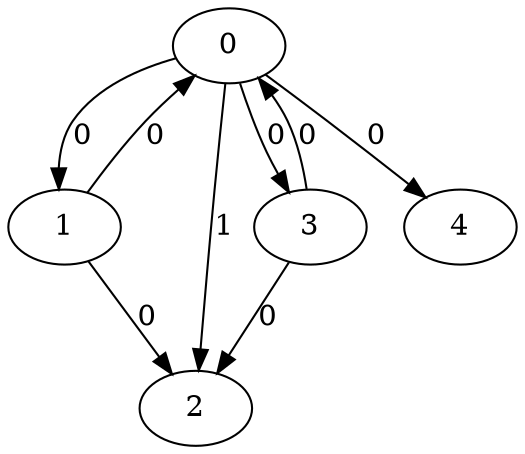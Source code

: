 // Source:598 Canonical: -1 0 1 0 0 0 -1 0 -1 -1 -1 -1 -1 -1 -1 0 -1 0 -1 -1 -1 -1 -1 -1 -1
digraph HRA_from_598_graph_000 {
  0 -> 1 [label="0"];
  0 -> 2 [label="1"];
  0 -> 3 [label="0"];
  1 -> 0 [label="0"];
  1 -> 2 [label="0"];
  3 -> 0 [label="0"];
  3 -> 2 [label="0"];
  0 -> 4 [label="0"];
}

// Source:598 Canonical: -1 0 1 0 0 0 -1 0 -1 -1 -1 -1 -1 -1 -1 0 -1 0 -1 -1 0 -1 -1 -1 -1
digraph HRA_from_598_graph_001 {
  0 -> 1 [label="0"];
  0 -> 2 [label="1"];
  0 -> 3 [label="0"];
  1 -> 0 [label="0"];
  1 -> 2 [label="0"];
  3 -> 0 [label="0"];
  3 -> 2 [label="0"];
  0 -> 4 [label="0"];
  4 -> 0 [label="0"];
}

// Source:598 Canonical: -1 0 1 0 -1 0 -1 0 -1 0 -1 -1 -1 -1 -1 0 -1 0 -1 -1 -1 -1 -1 -1 -1
digraph HRA_from_598_graph_002 {
  0 -> 1 [label="0"];
  0 -> 2 [label="1"];
  0 -> 3 [label="0"];
  1 -> 0 [label="0"];
  1 -> 2 [label="0"];
  3 -> 0 [label="0"];
  3 -> 2 [label="0"];
  1 -> 4 [label="0"];
}

// Source:598 Canonical: -1 0 1 0 0 0 -1 0 -1 0 -1 -1 -1 -1 -1 0 -1 0 -1 -1 -1 -1 -1 -1 -1
digraph HRA_from_598_graph_003 {
  0 -> 1 [label="0"];
  0 -> 2 [label="1"];
  0 -> 3 [label="0"];
  1 -> 0 [label="0"];
  1 -> 2 [label="0"];
  3 -> 0 [label="0"];
  3 -> 2 [label="0"];
  0 -> 4 [label="0"];
  1 -> 4 [label="0"];
}

// Source:598 Canonical: -1 0 1 0 -1 0 -1 0 -1 0 -1 -1 -1 -1 -1 0 -1 0 -1 -1 0 -1 -1 -1 -1
digraph HRA_from_598_graph_004 {
  0 -> 1 [label="0"];
  0 -> 2 [label="1"];
  0 -> 3 [label="0"];
  1 -> 0 [label="0"];
  1 -> 2 [label="0"];
  3 -> 0 [label="0"];
  3 -> 2 [label="0"];
  4 -> 0 [label="0"];
  1 -> 4 [label="0"];
}

// Source:598 Canonical: -1 0 1 0 0 0 -1 0 -1 0 -1 -1 -1 -1 -1 0 -1 0 -1 -1 0 -1 -1 -1 -1
digraph HRA_from_598_graph_005 {
  0 -> 1 [label="0"];
  0 -> 2 [label="1"];
  0 -> 3 [label="0"];
  1 -> 0 [label="0"];
  1 -> 2 [label="0"];
  3 -> 0 [label="0"];
  3 -> 2 [label="0"];
  0 -> 4 [label="0"];
  4 -> 0 [label="0"];
  1 -> 4 [label="0"];
}

// Source:598 Canonical: -1 0 1 0 0 0 -1 0 -1 -1 -1 -1 -1 -1 -1 0 -1 0 -1 -1 -1 0 -1 -1 -1
digraph HRA_from_598_graph_006 {
  0 -> 1 [label="0"];
  0 -> 2 [label="1"];
  0 -> 3 [label="0"];
  1 -> 0 [label="0"];
  1 -> 2 [label="0"];
  3 -> 0 [label="0"];
  3 -> 2 [label="0"];
  0 -> 4 [label="0"];
  4 -> 1 [label="0"];
}

// Source:598 Canonical: -1 0 1 0 0 0 -1 0 -1 -1 -1 -1 -1 -1 -1 0 -1 0 -1 -1 0 0 -1 -1 -1
digraph HRA_from_598_graph_007 {
  0 -> 1 [label="0"];
  0 -> 2 [label="1"];
  0 -> 3 [label="0"];
  1 -> 0 [label="0"];
  1 -> 2 [label="0"];
  3 -> 0 [label="0"];
  3 -> 2 [label="0"];
  0 -> 4 [label="0"];
  4 -> 0 [label="0"];
  4 -> 1 [label="0"];
}

// Source:598 Canonical: -1 0 1 0 -1 0 -1 0 -1 0 -1 -1 -1 -1 -1 0 -1 0 -1 -1 -1 0 -1 -1 -1
digraph HRA_from_598_graph_008 {
  0 -> 1 [label="0"];
  0 -> 2 [label="1"];
  0 -> 3 [label="0"];
  1 -> 0 [label="0"];
  1 -> 2 [label="0"];
  3 -> 0 [label="0"];
  3 -> 2 [label="0"];
  1 -> 4 [label="0"];
  4 -> 1 [label="0"];
}

// Source:598 Canonical: -1 0 1 0 0 0 -1 0 -1 0 -1 -1 -1 -1 -1 0 -1 0 -1 -1 -1 0 -1 -1 -1
digraph HRA_from_598_graph_009 {
  0 -> 1 [label="0"];
  0 -> 2 [label="1"];
  0 -> 3 [label="0"];
  1 -> 0 [label="0"];
  1 -> 2 [label="0"];
  3 -> 0 [label="0"];
  3 -> 2 [label="0"];
  0 -> 4 [label="0"];
  1 -> 4 [label="0"];
  4 -> 1 [label="0"];
}

// Source:598 Canonical: -1 0 1 0 -1 0 -1 0 -1 0 -1 -1 -1 -1 -1 0 -1 0 -1 -1 0 0 -1 -1 -1
digraph HRA_from_598_graph_010 {
  0 -> 1 [label="0"];
  0 -> 2 [label="1"];
  0 -> 3 [label="0"];
  1 -> 0 [label="0"];
  1 -> 2 [label="0"];
  3 -> 0 [label="0"];
  3 -> 2 [label="0"];
  4 -> 0 [label="0"];
  1 -> 4 [label="0"];
  4 -> 1 [label="0"];
}

// Source:598 Canonical: -1 0 1 0 0 0 -1 0 -1 0 -1 -1 -1 -1 -1 0 -1 0 -1 -1 0 0 -1 -1 -1
digraph HRA_from_598_graph_011 {
  0 -> 1 [label="0"];
  0 -> 2 [label="1"];
  0 -> 3 [label="0"];
  1 -> 0 [label="0"];
  1 -> 2 [label="0"];
  3 -> 0 [label="0"];
  3 -> 2 [label="0"];
  0 -> 4 [label="0"];
  4 -> 0 [label="0"];
  1 -> 4 [label="0"];
  4 -> 1 [label="0"];
}

// Source:598 Canonical: -1 0 1 0 -1 0 -1 0 -1 -1 -1 -1 -1 -1 0 0 -1 0 -1 -1 -1 -1 -1 -1 -1
digraph HRA_from_598_graph_012 {
  0 -> 1 [label="0"];
  0 -> 2 [label="1"];
  0 -> 3 [label="0"];
  1 -> 0 [label="0"];
  1 -> 2 [label="0"];
  3 -> 0 [label="0"];
  3 -> 2 [label="0"];
  2 -> 4 [label="0"];
}

// Source:598 Canonical: -1 0 1 0 0 0 -1 0 -1 -1 -1 -1 -1 -1 0 0 -1 0 -1 -1 -1 -1 -1 -1 -1
digraph HRA_from_598_graph_013 {
  0 -> 1 [label="0"];
  0 -> 2 [label="1"];
  0 -> 3 [label="0"];
  1 -> 0 [label="0"];
  1 -> 2 [label="0"];
  3 -> 0 [label="0"];
  3 -> 2 [label="0"];
  0 -> 4 [label="0"];
  2 -> 4 [label="0"];
}

// Source:598 Canonical: -1 0 1 0 -1 0 -1 0 -1 -1 -1 -1 -1 -1 0 0 -1 0 -1 -1 0 -1 -1 -1 -1
digraph HRA_from_598_graph_014 {
  0 -> 1 [label="0"];
  0 -> 2 [label="1"];
  0 -> 3 [label="0"];
  1 -> 0 [label="0"];
  1 -> 2 [label="0"];
  3 -> 0 [label="0"];
  3 -> 2 [label="0"];
  4 -> 0 [label="0"];
  2 -> 4 [label="0"];
}

// Source:598 Canonical: -1 0 1 0 0 0 -1 0 -1 -1 -1 -1 -1 -1 0 0 -1 0 -1 -1 0 -1 -1 -1 -1
digraph HRA_from_598_graph_015 {
  0 -> 1 [label="0"];
  0 -> 2 [label="1"];
  0 -> 3 [label="0"];
  1 -> 0 [label="0"];
  1 -> 2 [label="0"];
  3 -> 0 [label="0"];
  3 -> 2 [label="0"];
  0 -> 4 [label="0"];
  4 -> 0 [label="0"];
  2 -> 4 [label="0"];
}

// Source:598 Canonical: -1 0 1 0 -1 0 -1 0 -1 0 -1 -1 -1 -1 0 0 -1 0 -1 -1 -1 -1 -1 -1 -1
digraph HRA_from_598_graph_016 {
  0 -> 1 [label="0"];
  0 -> 2 [label="1"];
  0 -> 3 [label="0"];
  1 -> 0 [label="0"];
  1 -> 2 [label="0"];
  3 -> 0 [label="0"];
  3 -> 2 [label="0"];
  1 -> 4 [label="0"];
  2 -> 4 [label="0"];
}

// Source:598 Canonical: -1 0 1 0 0 0 -1 0 -1 0 -1 -1 -1 -1 0 0 -1 0 -1 -1 -1 -1 -1 -1 -1
digraph HRA_from_598_graph_017 {
  0 -> 1 [label="0"];
  0 -> 2 [label="1"];
  0 -> 3 [label="0"];
  1 -> 0 [label="0"];
  1 -> 2 [label="0"];
  3 -> 0 [label="0"];
  3 -> 2 [label="0"];
  0 -> 4 [label="0"];
  1 -> 4 [label="0"];
  2 -> 4 [label="0"];
}

// Source:598 Canonical: -1 0 1 0 -1 0 -1 0 -1 0 -1 -1 -1 -1 0 0 -1 0 -1 -1 0 -1 -1 -1 -1
digraph HRA_from_598_graph_018 {
  0 -> 1 [label="0"];
  0 -> 2 [label="1"];
  0 -> 3 [label="0"];
  1 -> 0 [label="0"];
  1 -> 2 [label="0"];
  3 -> 0 [label="0"];
  3 -> 2 [label="0"];
  4 -> 0 [label="0"];
  1 -> 4 [label="0"];
  2 -> 4 [label="0"];
}

// Source:598 Canonical: -1 0 1 0 0 0 -1 0 -1 0 -1 -1 -1 -1 0 0 -1 0 -1 -1 0 -1 -1 -1 -1
digraph HRA_from_598_graph_019 {
  0 -> 1 [label="0"];
  0 -> 2 [label="1"];
  0 -> 3 [label="0"];
  1 -> 0 [label="0"];
  1 -> 2 [label="0"];
  3 -> 0 [label="0"];
  3 -> 2 [label="0"];
  0 -> 4 [label="0"];
  4 -> 0 [label="0"];
  1 -> 4 [label="0"];
  2 -> 4 [label="0"];
}

// Source:598 Canonical: -1 0 1 0 -1 0 -1 0 -1 -1 -1 -1 -1 -1 0 0 -1 0 -1 -1 -1 0 -1 -1 -1
digraph HRA_from_598_graph_020 {
  0 -> 1 [label="0"];
  0 -> 2 [label="1"];
  0 -> 3 [label="0"];
  1 -> 0 [label="0"];
  1 -> 2 [label="0"];
  3 -> 0 [label="0"];
  3 -> 2 [label="0"];
  4 -> 1 [label="0"];
  2 -> 4 [label="0"];
}

// Source:598 Canonical: -1 0 1 0 0 0 -1 0 -1 -1 -1 -1 -1 -1 0 0 -1 0 -1 -1 -1 0 -1 -1 -1
digraph HRA_from_598_graph_021 {
  0 -> 1 [label="0"];
  0 -> 2 [label="1"];
  0 -> 3 [label="0"];
  1 -> 0 [label="0"];
  1 -> 2 [label="0"];
  3 -> 0 [label="0"];
  3 -> 2 [label="0"];
  0 -> 4 [label="0"];
  4 -> 1 [label="0"];
  2 -> 4 [label="0"];
}

// Source:598 Canonical: -1 0 1 0 -1 0 -1 0 -1 -1 -1 -1 -1 -1 0 0 -1 0 -1 -1 0 0 -1 -1 -1
digraph HRA_from_598_graph_022 {
  0 -> 1 [label="0"];
  0 -> 2 [label="1"];
  0 -> 3 [label="0"];
  1 -> 0 [label="0"];
  1 -> 2 [label="0"];
  3 -> 0 [label="0"];
  3 -> 2 [label="0"];
  4 -> 0 [label="0"];
  4 -> 1 [label="0"];
  2 -> 4 [label="0"];
}

// Source:598 Canonical: -1 0 1 0 0 0 -1 0 -1 -1 -1 -1 -1 -1 0 0 -1 0 -1 -1 0 0 -1 -1 -1
digraph HRA_from_598_graph_023 {
  0 -> 1 [label="0"];
  0 -> 2 [label="1"];
  0 -> 3 [label="0"];
  1 -> 0 [label="0"];
  1 -> 2 [label="0"];
  3 -> 0 [label="0"];
  3 -> 2 [label="0"];
  0 -> 4 [label="0"];
  4 -> 0 [label="0"];
  4 -> 1 [label="0"];
  2 -> 4 [label="0"];
}

// Source:598 Canonical: -1 0 1 0 -1 0 -1 0 -1 0 -1 -1 -1 -1 0 0 -1 0 -1 -1 -1 0 -1 -1 -1
digraph HRA_from_598_graph_024 {
  0 -> 1 [label="0"];
  0 -> 2 [label="1"];
  0 -> 3 [label="0"];
  1 -> 0 [label="0"];
  1 -> 2 [label="0"];
  3 -> 0 [label="0"];
  3 -> 2 [label="0"];
  1 -> 4 [label="0"];
  4 -> 1 [label="0"];
  2 -> 4 [label="0"];
}

// Source:598 Canonical: -1 0 1 0 0 0 -1 0 -1 0 -1 -1 -1 -1 0 0 -1 0 -1 -1 -1 0 -1 -1 -1
digraph HRA_from_598_graph_025 {
  0 -> 1 [label="0"];
  0 -> 2 [label="1"];
  0 -> 3 [label="0"];
  1 -> 0 [label="0"];
  1 -> 2 [label="0"];
  3 -> 0 [label="0"];
  3 -> 2 [label="0"];
  0 -> 4 [label="0"];
  1 -> 4 [label="0"];
  4 -> 1 [label="0"];
  2 -> 4 [label="0"];
}

// Source:598 Canonical: -1 0 1 0 -1 0 -1 0 -1 0 -1 -1 -1 -1 0 0 -1 0 -1 -1 0 0 -1 -1 -1
digraph HRA_from_598_graph_026 {
  0 -> 1 [label="0"];
  0 -> 2 [label="1"];
  0 -> 3 [label="0"];
  1 -> 0 [label="0"];
  1 -> 2 [label="0"];
  3 -> 0 [label="0"];
  3 -> 2 [label="0"];
  4 -> 0 [label="0"];
  1 -> 4 [label="0"];
  4 -> 1 [label="0"];
  2 -> 4 [label="0"];
}

// Source:598 Canonical: -1 0 1 0 0 0 -1 0 -1 0 -1 -1 -1 -1 0 0 -1 0 -1 -1 0 0 -1 -1 -1
digraph HRA_from_598_graph_027 {
  0 -> 1 [label="0"];
  0 -> 2 [label="1"];
  0 -> 3 [label="0"];
  1 -> 0 [label="0"];
  1 -> 2 [label="0"];
  3 -> 0 [label="0"];
  3 -> 2 [label="0"];
  0 -> 4 [label="0"];
  4 -> 0 [label="0"];
  1 -> 4 [label="0"];
  4 -> 1 [label="0"];
  2 -> 4 [label="0"];
}

// Source:598 Canonical: -1 0 1 0 0 0 -1 0 -1 -1 -1 -1 -1 -1 -1 0 -1 0 -1 -1 -1 -1 0 -1 -1
digraph HRA_from_598_graph_028 {
  0 -> 1 [label="0"];
  0 -> 2 [label="1"];
  0 -> 3 [label="0"];
  1 -> 0 [label="0"];
  1 -> 2 [label="0"];
  3 -> 0 [label="0"];
  3 -> 2 [label="0"];
  0 -> 4 [label="0"];
  4 -> 2 [label="0"];
}

// Source:598 Canonical: -1 0 1 0 0 0 -1 0 -1 -1 -1 -1 -1 -1 -1 0 -1 0 -1 -1 0 -1 0 -1 -1
digraph HRA_from_598_graph_029 {
  0 -> 1 [label="0"];
  0 -> 2 [label="1"];
  0 -> 3 [label="0"];
  1 -> 0 [label="0"];
  1 -> 2 [label="0"];
  3 -> 0 [label="0"];
  3 -> 2 [label="0"];
  0 -> 4 [label="0"];
  4 -> 0 [label="0"];
  4 -> 2 [label="0"];
}

// Source:598 Canonical: -1 0 1 0 -1 0 -1 0 -1 0 -1 -1 -1 -1 -1 0 -1 0 -1 -1 -1 -1 0 -1 -1
digraph HRA_from_598_graph_030 {
  0 -> 1 [label="0"];
  0 -> 2 [label="1"];
  0 -> 3 [label="0"];
  1 -> 0 [label="0"];
  1 -> 2 [label="0"];
  3 -> 0 [label="0"];
  3 -> 2 [label="0"];
  1 -> 4 [label="0"];
  4 -> 2 [label="0"];
}

// Source:598 Canonical: -1 0 1 0 0 0 -1 0 -1 0 -1 -1 -1 -1 -1 0 -1 0 -1 -1 -1 -1 0 -1 -1
digraph HRA_from_598_graph_031 {
  0 -> 1 [label="0"];
  0 -> 2 [label="1"];
  0 -> 3 [label="0"];
  1 -> 0 [label="0"];
  1 -> 2 [label="0"];
  3 -> 0 [label="0"];
  3 -> 2 [label="0"];
  0 -> 4 [label="0"];
  1 -> 4 [label="0"];
  4 -> 2 [label="0"];
}

// Source:598 Canonical: -1 0 1 0 -1 0 -1 0 -1 0 -1 -1 -1 -1 -1 0 -1 0 -1 -1 0 -1 0 -1 -1
digraph HRA_from_598_graph_032 {
  0 -> 1 [label="0"];
  0 -> 2 [label="1"];
  0 -> 3 [label="0"];
  1 -> 0 [label="0"];
  1 -> 2 [label="0"];
  3 -> 0 [label="0"];
  3 -> 2 [label="0"];
  4 -> 0 [label="0"];
  1 -> 4 [label="0"];
  4 -> 2 [label="0"];
}

// Source:598 Canonical: -1 0 1 0 0 0 -1 0 -1 0 -1 -1 -1 -1 -1 0 -1 0 -1 -1 0 -1 0 -1 -1
digraph HRA_from_598_graph_033 {
  0 -> 1 [label="0"];
  0 -> 2 [label="1"];
  0 -> 3 [label="0"];
  1 -> 0 [label="0"];
  1 -> 2 [label="0"];
  3 -> 0 [label="0"];
  3 -> 2 [label="0"];
  0 -> 4 [label="0"];
  4 -> 0 [label="0"];
  1 -> 4 [label="0"];
  4 -> 2 [label="0"];
}

// Source:598 Canonical: -1 0 1 0 0 0 -1 0 -1 -1 -1 -1 -1 -1 -1 0 -1 0 -1 -1 -1 0 0 -1 -1
digraph HRA_from_598_graph_034 {
  0 -> 1 [label="0"];
  0 -> 2 [label="1"];
  0 -> 3 [label="0"];
  1 -> 0 [label="0"];
  1 -> 2 [label="0"];
  3 -> 0 [label="0"];
  3 -> 2 [label="0"];
  0 -> 4 [label="0"];
  4 -> 1 [label="0"];
  4 -> 2 [label="0"];
}

// Source:598 Canonical: -1 0 1 0 0 0 -1 0 -1 -1 -1 -1 -1 -1 -1 0 -1 0 -1 -1 0 0 0 -1 -1
digraph HRA_from_598_graph_035 {
  0 -> 1 [label="0"];
  0 -> 2 [label="1"];
  0 -> 3 [label="0"];
  1 -> 0 [label="0"];
  1 -> 2 [label="0"];
  3 -> 0 [label="0"];
  3 -> 2 [label="0"];
  0 -> 4 [label="0"];
  4 -> 0 [label="0"];
  4 -> 1 [label="0"];
  4 -> 2 [label="0"];
}

// Source:598 Canonical: -1 0 1 0 -1 0 -1 0 -1 0 -1 -1 -1 -1 -1 0 -1 0 -1 -1 -1 0 0 -1 -1
digraph HRA_from_598_graph_036 {
  0 -> 1 [label="0"];
  0 -> 2 [label="1"];
  0 -> 3 [label="0"];
  1 -> 0 [label="0"];
  1 -> 2 [label="0"];
  3 -> 0 [label="0"];
  3 -> 2 [label="0"];
  1 -> 4 [label="0"];
  4 -> 1 [label="0"];
  4 -> 2 [label="0"];
}

// Source:598 Canonical: -1 0 1 0 0 0 -1 0 -1 0 -1 -1 -1 -1 -1 0 -1 0 -1 -1 -1 0 0 -1 -1
digraph HRA_from_598_graph_037 {
  0 -> 1 [label="0"];
  0 -> 2 [label="1"];
  0 -> 3 [label="0"];
  1 -> 0 [label="0"];
  1 -> 2 [label="0"];
  3 -> 0 [label="0"];
  3 -> 2 [label="0"];
  0 -> 4 [label="0"];
  1 -> 4 [label="0"];
  4 -> 1 [label="0"];
  4 -> 2 [label="0"];
}

// Source:598 Canonical: -1 0 1 0 -1 0 -1 0 -1 0 -1 -1 -1 -1 -1 0 -1 0 -1 -1 0 0 0 -1 -1
digraph HRA_from_598_graph_038 {
  0 -> 1 [label="0"];
  0 -> 2 [label="1"];
  0 -> 3 [label="0"];
  1 -> 0 [label="0"];
  1 -> 2 [label="0"];
  3 -> 0 [label="0"];
  3 -> 2 [label="0"];
  4 -> 0 [label="0"];
  1 -> 4 [label="0"];
  4 -> 1 [label="0"];
  4 -> 2 [label="0"];
}

// Source:598 Canonical: -1 0 1 0 0 0 -1 0 -1 0 -1 -1 -1 -1 -1 0 -1 0 -1 -1 0 0 0 -1 -1
digraph HRA_from_598_graph_039 {
  0 -> 1 [label="0"];
  0 -> 2 [label="1"];
  0 -> 3 [label="0"];
  1 -> 0 [label="0"];
  1 -> 2 [label="0"];
  3 -> 0 [label="0"];
  3 -> 2 [label="0"];
  0 -> 4 [label="0"];
  4 -> 0 [label="0"];
  1 -> 4 [label="0"];
  4 -> 1 [label="0"];
  4 -> 2 [label="0"];
}

// Source:598 Canonical: -1 0 1 0 -1 0 -1 0 -1 -1 -1 -1 -1 -1 0 0 -1 0 -1 -1 -1 -1 0 -1 -1
digraph HRA_from_598_graph_040 {
  0 -> 1 [label="0"];
  0 -> 2 [label="1"];
  0 -> 3 [label="0"];
  1 -> 0 [label="0"];
  1 -> 2 [label="0"];
  3 -> 0 [label="0"];
  3 -> 2 [label="0"];
  2 -> 4 [label="0"];
  4 -> 2 [label="0"];
}

// Source:598 Canonical: -1 0 1 0 0 0 -1 0 -1 -1 -1 -1 -1 -1 0 0 -1 0 -1 -1 -1 -1 0 -1 -1
digraph HRA_from_598_graph_041 {
  0 -> 1 [label="0"];
  0 -> 2 [label="1"];
  0 -> 3 [label="0"];
  1 -> 0 [label="0"];
  1 -> 2 [label="0"];
  3 -> 0 [label="0"];
  3 -> 2 [label="0"];
  0 -> 4 [label="0"];
  2 -> 4 [label="0"];
  4 -> 2 [label="0"];
}

// Source:598 Canonical: -1 0 1 0 -1 0 -1 0 -1 -1 -1 -1 -1 -1 0 0 -1 0 -1 -1 0 -1 0 -1 -1
digraph HRA_from_598_graph_042 {
  0 -> 1 [label="0"];
  0 -> 2 [label="1"];
  0 -> 3 [label="0"];
  1 -> 0 [label="0"];
  1 -> 2 [label="0"];
  3 -> 0 [label="0"];
  3 -> 2 [label="0"];
  4 -> 0 [label="0"];
  2 -> 4 [label="0"];
  4 -> 2 [label="0"];
}

// Source:598 Canonical: -1 0 1 0 0 0 -1 0 -1 -1 -1 -1 -1 -1 0 0 -1 0 -1 -1 0 -1 0 -1 -1
digraph HRA_from_598_graph_043 {
  0 -> 1 [label="0"];
  0 -> 2 [label="1"];
  0 -> 3 [label="0"];
  1 -> 0 [label="0"];
  1 -> 2 [label="0"];
  3 -> 0 [label="0"];
  3 -> 2 [label="0"];
  0 -> 4 [label="0"];
  4 -> 0 [label="0"];
  2 -> 4 [label="0"];
  4 -> 2 [label="0"];
}

// Source:598 Canonical: -1 0 1 0 -1 0 -1 0 -1 0 -1 -1 -1 -1 0 0 -1 0 -1 -1 -1 -1 0 -1 -1
digraph HRA_from_598_graph_044 {
  0 -> 1 [label="0"];
  0 -> 2 [label="1"];
  0 -> 3 [label="0"];
  1 -> 0 [label="0"];
  1 -> 2 [label="0"];
  3 -> 0 [label="0"];
  3 -> 2 [label="0"];
  1 -> 4 [label="0"];
  2 -> 4 [label="0"];
  4 -> 2 [label="0"];
}

// Source:598 Canonical: -1 0 1 0 0 0 -1 0 -1 0 -1 -1 -1 -1 0 0 -1 0 -1 -1 -1 -1 0 -1 -1
digraph HRA_from_598_graph_045 {
  0 -> 1 [label="0"];
  0 -> 2 [label="1"];
  0 -> 3 [label="0"];
  1 -> 0 [label="0"];
  1 -> 2 [label="0"];
  3 -> 0 [label="0"];
  3 -> 2 [label="0"];
  0 -> 4 [label="0"];
  1 -> 4 [label="0"];
  2 -> 4 [label="0"];
  4 -> 2 [label="0"];
}

// Source:598 Canonical: -1 0 1 0 -1 0 -1 0 -1 0 -1 -1 -1 -1 0 0 -1 0 -1 -1 0 -1 0 -1 -1
digraph HRA_from_598_graph_046 {
  0 -> 1 [label="0"];
  0 -> 2 [label="1"];
  0 -> 3 [label="0"];
  1 -> 0 [label="0"];
  1 -> 2 [label="0"];
  3 -> 0 [label="0"];
  3 -> 2 [label="0"];
  4 -> 0 [label="0"];
  1 -> 4 [label="0"];
  2 -> 4 [label="0"];
  4 -> 2 [label="0"];
}

// Source:598 Canonical: -1 0 1 0 0 0 -1 0 -1 0 -1 -1 -1 -1 0 0 -1 0 -1 -1 0 -1 0 -1 -1
digraph HRA_from_598_graph_047 {
  0 -> 1 [label="0"];
  0 -> 2 [label="1"];
  0 -> 3 [label="0"];
  1 -> 0 [label="0"];
  1 -> 2 [label="0"];
  3 -> 0 [label="0"];
  3 -> 2 [label="0"];
  0 -> 4 [label="0"];
  4 -> 0 [label="0"];
  1 -> 4 [label="0"];
  2 -> 4 [label="0"];
  4 -> 2 [label="0"];
}

// Source:598 Canonical: -1 0 1 0 -1 0 -1 0 -1 -1 -1 -1 -1 -1 0 0 -1 0 -1 -1 -1 0 0 -1 -1
digraph HRA_from_598_graph_048 {
  0 -> 1 [label="0"];
  0 -> 2 [label="1"];
  0 -> 3 [label="0"];
  1 -> 0 [label="0"];
  1 -> 2 [label="0"];
  3 -> 0 [label="0"];
  3 -> 2 [label="0"];
  4 -> 1 [label="0"];
  2 -> 4 [label="0"];
  4 -> 2 [label="0"];
}

// Source:598 Canonical: -1 0 1 0 0 0 -1 0 -1 -1 -1 -1 -1 -1 0 0 -1 0 -1 -1 -1 0 0 -1 -1
digraph HRA_from_598_graph_049 {
  0 -> 1 [label="0"];
  0 -> 2 [label="1"];
  0 -> 3 [label="0"];
  1 -> 0 [label="0"];
  1 -> 2 [label="0"];
  3 -> 0 [label="0"];
  3 -> 2 [label="0"];
  0 -> 4 [label="0"];
  4 -> 1 [label="0"];
  2 -> 4 [label="0"];
  4 -> 2 [label="0"];
}

// Source:598 Canonical: -1 0 1 0 -1 0 -1 0 -1 -1 -1 -1 -1 -1 0 0 -1 0 -1 -1 0 0 0 -1 -1
digraph HRA_from_598_graph_050 {
  0 -> 1 [label="0"];
  0 -> 2 [label="1"];
  0 -> 3 [label="0"];
  1 -> 0 [label="0"];
  1 -> 2 [label="0"];
  3 -> 0 [label="0"];
  3 -> 2 [label="0"];
  4 -> 0 [label="0"];
  4 -> 1 [label="0"];
  2 -> 4 [label="0"];
  4 -> 2 [label="0"];
}

// Source:598 Canonical: -1 0 1 0 0 0 -1 0 -1 -1 -1 -1 -1 -1 0 0 -1 0 -1 -1 0 0 0 -1 -1
digraph HRA_from_598_graph_051 {
  0 -> 1 [label="0"];
  0 -> 2 [label="1"];
  0 -> 3 [label="0"];
  1 -> 0 [label="0"];
  1 -> 2 [label="0"];
  3 -> 0 [label="0"];
  3 -> 2 [label="0"];
  0 -> 4 [label="0"];
  4 -> 0 [label="0"];
  4 -> 1 [label="0"];
  2 -> 4 [label="0"];
  4 -> 2 [label="0"];
}

// Source:598 Canonical: -1 0 1 0 -1 0 -1 0 -1 0 -1 -1 -1 -1 0 0 -1 0 -1 -1 -1 0 0 -1 -1
digraph HRA_from_598_graph_052 {
  0 -> 1 [label="0"];
  0 -> 2 [label="1"];
  0 -> 3 [label="0"];
  1 -> 0 [label="0"];
  1 -> 2 [label="0"];
  3 -> 0 [label="0"];
  3 -> 2 [label="0"];
  1 -> 4 [label="0"];
  4 -> 1 [label="0"];
  2 -> 4 [label="0"];
  4 -> 2 [label="0"];
}

// Source:598 Canonical: -1 0 1 0 0 0 -1 0 -1 0 -1 -1 -1 -1 0 0 -1 0 -1 -1 -1 0 0 -1 -1
digraph HRA_from_598_graph_053 {
  0 -> 1 [label="0"];
  0 -> 2 [label="1"];
  0 -> 3 [label="0"];
  1 -> 0 [label="0"];
  1 -> 2 [label="0"];
  3 -> 0 [label="0"];
  3 -> 2 [label="0"];
  0 -> 4 [label="0"];
  1 -> 4 [label="0"];
  4 -> 1 [label="0"];
  2 -> 4 [label="0"];
  4 -> 2 [label="0"];
}

// Source:598 Canonical: -1 0 1 0 -1 0 -1 0 -1 0 -1 -1 -1 -1 0 0 -1 0 -1 -1 0 0 0 -1 -1
digraph HRA_from_598_graph_054 {
  0 -> 1 [label="0"];
  0 -> 2 [label="1"];
  0 -> 3 [label="0"];
  1 -> 0 [label="0"];
  1 -> 2 [label="0"];
  3 -> 0 [label="0"];
  3 -> 2 [label="0"];
  4 -> 0 [label="0"];
  1 -> 4 [label="0"];
  4 -> 1 [label="0"];
  2 -> 4 [label="0"];
  4 -> 2 [label="0"];
}

// Source:598 Canonical: -1 0 1 0 0 0 -1 0 -1 0 -1 -1 -1 -1 0 0 -1 0 -1 -1 0 0 0 -1 -1
digraph HRA_from_598_graph_055 {
  0 -> 1 [label="0"];
  0 -> 2 [label="1"];
  0 -> 3 [label="0"];
  1 -> 0 [label="0"];
  1 -> 2 [label="0"];
  3 -> 0 [label="0"];
  3 -> 2 [label="0"];
  0 -> 4 [label="0"];
  4 -> 0 [label="0"];
  1 -> 4 [label="0"];
  4 -> 1 [label="0"];
  2 -> 4 [label="0"];
  4 -> 2 [label="0"];
}

// Source:598 Canonical: -1 0 1 0 -1 0 -1 0 -1 -1 -1 -1 -1 -1 -1 0 -1 0 -1 0 -1 -1 -1 -1 -1
digraph HRA_from_598_graph_056 {
  0 -> 1 [label="0"];
  0 -> 2 [label="1"];
  0 -> 3 [label="0"];
  1 -> 0 [label="0"];
  1 -> 2 [label="0"];
  3 -> 0 [label="0"];
  3 -> 2 [label="0"];
  3 -> 4 [label="0"];
}

// Source:598 Canonical: -1 0 1 0 0 0 -1 0 -1 -1 -1 -1 -1 -1 -1 0 -1 0 -1 0 -1 -1 -1 -1 -1
digraph HRA_from_598_graph_057 {
  0 -> 1 [label="0"];
  0 -> 2 [label="1"];
  0 -> 3 [label="0"];
  1 -> 0 [label="0"];
  1 -> 2 [label="0"];
  3 -> 0 [label="0"];
  3 -> 2 [label="0"];
  0 -> 4 [label="0"];
  3 -> 4 [label="0"];
}

// Source:598 Canonical: -1 0 1 0 -1 0 -1 0 -1 -1 -1 -1 -1 -1 -1 0 -1 0 -1 0 0 -1 -1 -1 -1
digraph HRA_from_598_graph_058 {
  0 -> 1 [label="0"];
  0 -> 2 [label="1"];
  0 -> 3 [label="0"];
  1 -> 0 [label="0"];
  1 -> 2 [label="0"];
  3 -> 0 [label="0"];
  3 -> 2 [label="0"];
  4 -> 0 [label="0"];
  3 -> 4 [label="0"];
}

// Source:598 Canonical: -1 0 1 0 0 0 -1 0 -1 -1 -1 -1 -1 -1 -1 0 -1 0 -1 0 0 -1 -1 -1 -1
digraph HRA_from_598_graph_059 {
  0 -> 1 [label="0"];
  0 -> 2 [label="1"];
  0 -> 3 [label="0"];
  1 -> 0 [label="0"];
  1 -> 2 [label="0"];
  3 -> 0 [label="0"];
  3 -> 2 [label="0"];
  0 -> 4 [label="0"];
  4 -> 0 [label="0"];
  3 -> 4 [label="0"];
}

// Source:598 Canonical: -1 0 1 0 -1 0 -1 0 -1 0 -1 -1 -1 -1 -1 0 -1 0 -1 0 -1 -1 -1 -1 -1
digraph HRA_from_598_graph_060 {
  0 -> 1 [label="0"];
  0 -> 2 [label="1"];
  0 -> 3 [label="0"];
  1 -> 0 [label="0"];
  1 -> 2 [label="0"];
  3 -> 0 [label="0"];
  3 -> 2 [label="0"];
  1 -> 4 [label="0"];
  3 -> 4 [label="0"];
}

// Source:598 Canonical: -1 0 1 0 0 0 -1 0 -1 0 -1 -1 -1 -1 -1 0 -1 0 -1 0 -1 -1 -1 -1 -1
digraph HRA_from_598_graph_061 {
  0 -> 1 [label="0"];
  0 -> 2 [label="1"];
  0 -> 3 [label="0"];
  1 -> 0 [label="0"];
  1 -> 2 [label="0"];
  3 -> 0 [label="0"];
  3 -> 2 [label="0"];
  0 -> 4 [label="0"];
  1 -> 4 [label="0"];
  3 -> 4 [label="0"];
}

// Source:598 Canonical: -1 0 1 0 -1 0 -1 0 -1 0 -1 -1 -1 -1 -1 0 -1 0 -1 0 0 -1 -1 -1 -1
digraph HRA_from_598_graph_062 {
  0 -> 1 [label="0"];
  0 -> 2 [label="1"];
  0 -> 3 [label="0"];
  1 -> 0 [label="0"];
  1 -> 2 [label="0"];
  3 -> 0 [label="0"];
  3 -> 2 [label="0"];
  4 -> 0 [label="0"];
  1 -> 4 [label="0"];
  3 -> 4 [label="0"];
}

// Source:598 Canonical: -1 0 1 0 0 0 -1 0 -1 0 -1 -1 -1 -1 -1 0 -1 0 -1 0 0 -1 -1 -1 -1
digraph HRA_from_598_graph_063 {
  0 -> 1 [label="0"];
  0 -> 2 [label="1"];
  0 -> 3 [label="0"];
  1 -> 0 [label="0"];
  1 -> 2 [label="0"];
  3 -> 0 [label="0"];
  3 -> 2 [label="0"];
  0 -> 4 [label="0"];
  4 -> 0 [label="0"];
  1 -> 4 [label="0"];
  3 -> 4 [label="0"];
}

// Source:598 Canonical: -1 0 1 0 -1 0 -1 0 -1 -1 -1 -1 -1 -1 -1 0 -1 0 -1 0 -1 0 -1 -1 -1
digraph HRA_from_598_graph_064 {
  0 -> 1 [label="0"];
  0 -> 2 [label="1"];
  0 -> 3 [label="0"];
  1 -> 0 [label="0"];
  1 -> 2 [label="0"];
  3 -> 0 [label="0"];
  3 -> 2 [label="0"];
  4 -> 1 [label="0"];
  3 -> 4 [label="0"];
}

// Source:598 Canonical: -1 0 1 0 0 0 -1 0 -1 -1 -1 -1 -1 -1 -1 0 -1 0 -1 0 -1 0 -1 -1 -1
digraph HRA_from_598_graph_065 {
  0 -> 1 [label="0"];
  0 -> 2 [label="1"];
  0 -> 3 [label="0"];
  1 -> 0 [label="0"];
  1 -> 2 [label="0"];
  3 -> 0 [label="0"];
  3 -> 2 [label="0"];
  0 -> 4 [label="0"];
  4 -> 1 [label="0"];
  3 -> 4 [label="0"];
}

// Source:598 Canonical: -1 0 1 0 -1 0 -1 0 -1 -1 -1 -1 -1 -1 -1 0 -1 0 -1 0 0 0 -1 -1 -1
digraph HRA_from_598_graph_066 {
  0 -> 1 [label="0"];
  0 -> 2 [label="1"];
  0 -> 3 [label="0"];
  1 -> 0 [label="0"];
  1 -> 2 [label="0"];
  3 -> 0 [label="0"];
  3 -> 2 [label="0"];
  4 -> 0 [label="0"];
  4 -> 1 [label="0"];
  3 -> 4 [label="0"];
}

// Source:598 Canonical: -1 0 1 0 0 0 -1 0 -1 -1 -1 -1 -1 -1 -1 0 -1 0 -1 0 0 0 -1 -1 -1
digraph HRA_from_598_graph_067 {
  0 -> 1 [label="0"];
  0 -> 2 [label="1"];
  0 -> 3 [label="0"];
  1 -> 0 [label="0"];
  1 -> 2 [label="0"];
  3 -> 0 [label="0"];
  3 -> 2 [label="0"];
  0 -> 4 [label="0"];
  4 -> 0 [label="0"];
  4 -> 1 [label="0"];
  3 -> 4 [label="0"];
}

// Source:598 Canonical: -1 0 1 0 -1 0 -1 0 -1 0 -1 -1 -1 -1 -1 0 -1 0 -1 0 -1 0 -1 -1 -1
digraph HRA_from_598_graph_068 {
  0 -> 1 [label="0"];
  0 -> 2 [label="1"];
  0 -> 3 [label="0"];
  1 -> 0 [label="0"];
  1 -> 2 [label="0"];
  3 -> 0 [label="0"];
  3 -> 2 [label="0"];
  1 -> 4 [label="0"];
  4 -> 1 [label="0"];
  3 -> 4 [label="0"];
}

// Source:598 Canonical: -1 0 1 0 0 0 -1 0 -1 0 -1 -1 -1 -1 -1 0 -1 0 -1 0 -1 0 -1 -1 -1
digraph HRA_from_598_graph_069 {
  0 -> 1 [label="0"];
  0 -> 2 [label="1"];
  0 -> 3 [label="0"];
  1 -> 0 [label="0"];
  1 -> 2 [label="0"];
  3 -> 0 [label="0"];
  3 -> 2 [label="0"];
  0 -> 4 [label="0"];
  1 -> 4 [label="0"];
  4 -> 1 [label="0"];
  3 -> 4 [label="0"];
}

// Source:598 Canonical: -1 0 1 0 -1 0 -1 0 -1 0 -1 -1 -1 -1 -1 0 -1 0 -1 0 0 0 -1 -1 -1
digraph HRA_from_598_graph_070 {
  0 -> 1 [label="0"];
  0 -> 2 [label="1"];
  0 -> 3 [label="0"];
  1 -> 0 [label="0"];
  1 -> 2 [label="0"];
  3 -> 0 [label="0"];
  3 -> 2 [label="0"];
  4 -> 0 [label="0"];
  1 -> 4 [label="0"];
  4 -> 1 [label="0"];
  3 -> 4 [label="0"];
}

// Source:598 Canonical: -1 0 1 0 0 0 -1 0 -1 0 -1 -1 -1 -1 -1 0 -1 0 -1 0 0 0 -1 -1 -1
digraph HRA_from_598_graph_071 {
  0 -> 1 [label="0"];
  0 -> 2 [label="1"];
  0 -> 3 [label="0"];
  1 -> 0 [label="0"];
  1 -> 2 [label="0"];
  3 -> 0 [label="0"];
  3 -> 2 [label="0"];
  0 -> 4 [label="0"];
  4 -> 0 [label="0"];
  1 -> 4 [label="0"];
  4 -> 1 [label="0"];
  3 -> 4 [label="0"];
}

// Source:598 Canonical: -1 0 1 0 -1 0 -1 0 -1 -1 -1 -1 -1 -1 0 0 -1 0 -1 0 -1 -1 -1 -1 -1
digraph HRA_from_598_graph_072 {
  0 -> 1 [label="0"];
  0 -> 2 [label="1"];
  0 -> 3 [label="0"];
  1 -> 0 [label="0"];
  1 -> 2 [label="0"];
  3 -> 0 [label="0"];
  3 -> 2 [label="0"];
  2 -> 4 [label="0"];
  3 -> 4 [label="0"];
}

// Source:598 Canonical: -1 0 1 0 0 0 -1 0 -1 -1 -1 -1 -1 -1 0 0 -1 0 -1 0 -1 -1 -1 -1 -1
digraph HRA_from_598_graph_073 {
  0 -> 1 [label="0"];
  0 -> 2 [label="1"];
  0 -> 3 [label="0"];
  1 -> 0 [label="0"];
  1 -> 2 [label="0"];
  3 -> 0 [label="0"];
  3 -> 2 [label="0"];
  0 -> 4 [label="0"];
  2 -> 4 [label="0"];
  3 -> 4 [label="0"];
}

// Source:598 Canonical: -1 0 1 0 -1 0 -1 0 -1 -1 -1 -1 -1 -1 0 0 -1 0 -1 0 0 -1 -1 -1 -1
digraph HRA_from_598_graph_074 {
  0 -> 1 [label="0"];
  0 -> 2 [label="1"];
  0 -> 3 [label="0"];
  1 -> 0 [label="0"];
  1 -> 2 [label="0"];
  3 -> 0 [label="0"];
  3 -> 2 [label="0"];
  4 -> 0 [label="0"];
  2 -> 4 [label="0"];
  3 -> 4 [label="0"];
}

// Source:598 Canonical: -1 0 1 0 0 0 -1 0 -1 -1 -1 -1 -1 -1 0 0 -1 0 -1 0 0 -1 -1 -1 -1
digraph HRA_from_598_graph_075 {
  0 -> 1 [label="0"];
  0 -> 2 [label="1"];
  0 -> 3 [label="0"];
  1 -> 0 [label="0"];
  1 -> 2 [label="0"];
  3 -> 0 [label="0"];
  3 -> 2 [label="0"];
  0 -> 4 [label="0"];
  4 -> 0 [label="0"];
  2 -> 4 [label="0"];
  3 -> 4 [label="0"];
}

// Source:598 Canonical: -1 0 1 0 -1 0 -1 0 -1 0 -1 -1 -1 -1 0 0 -1 0 -1 0 -1 -1 -1 -1 -1
digraph HRA_from_598_graph_076 {
  0 -> 1 [label="0"];
  0 -> 2 [label="1"];
  0 -> 3 [label="0"];
  1 -> 0 [label="0"];
  1 -> 2 [label="0"];
  3 -> 0 [label="0"];
  3 -> 2 [label="0"];
  1 -> 4 [label="0"];
  2 -> 4 [label="0"];
  3 -> 4 [label="0"];
}

// Source:598 Canonical: -1 0 1 0 0 0 -1 0 -1 0 -1 -1 -1 -1 0 0 -1 0 -1 0 -1 -1 -1 -1 -1
digraph HRA_from_598_graph_077 {
  0 -> 1 [label="0"];
  0 -> 2 [label="1"];
  0 -> 3 [label="0"];
  1 -> 0 [label="0"];
  1 -> 2 [label="0"];
  3 -> 0 [label="0"];
  3 -> 2 [label="0"];
  0 -> 4 [label="0"];
  1 -> 4 [label="0"];
  2 -> 4 [label="0"];
  3 -> 4 [label="0"];
}

// Source:598 Canonical: -1 0 1 0 -1 0 -1 0 -1 0 -1 -1 -1 -1 0 0 -1 0 -1 0 0 -1 -1 -1 -1
digraph HRA_from_598_graph_078 {
  0 -> 1 [label="0"];
  0 -> 2 [label="1"];
  0 -> 3 [label="0"];
  1 -> 0 [label="0"];
  1 -> 2 [label="0"];
  3 -> 0 [label="0"];
  3 -> 2 [label="0"];
  4 -> 0 [label="0"];
  1 -> 4 [label="0"];
  2 -> 4 [label="0"];
  3 -> 4 [label="0"];
}

// Source:598 Canonical: -1 0 1 0 0 0 -1 0 -1 0 -1 -1 -1 -1 0 0 -1 0 -1 0 0 -1 -1 -1 -1
digraph HRA_from_598_graph_079 {
  0 -> 1 [label="0"];
  0 -> 2 [label="1"];
  0 -> 3 [label="0"];
  1 -> 0 [label="0"];
  1 -> 2 [label="0"];
  3 -> 0 [label="0"];
  3 -> 2 [label="0"];
  0 -> 4 [label="0"];
  4 -> 0 [label="0"];
  1 -> 4 [label="0"];
  2 -> 4 [label="0"];
  3 -> 4 [label="0"];
}

// Source:598 Canonical: -1 0 1 0 -1 0 -1 0 -1 -1 -1 -1 -1 -1 0 0 -1 0 -1 0 -1 0 -1 -1 -1
digraph HRA_from_598_graph_080 {
  0 -> 1 [label="0"];
  0 -> 2 [label="1"];
  0 -> 3 [label="0"];
  1 -> 0 [label="0"];
  1 -> 2 [label="0"];
  3 -> 0 [label="0"];
  3 -> 2 [label="0"];
  4 -> 1 [label="0"];
  2 -> 4 [label="0"];
  3 -> 4 [label="0"];
}

// Source:598 Canonical: -1 0 1 0 0 0 -1 0 -1 -1 -1 -1 -1 -1 0 0 -1 0 -1 0 -1 0 -1 -1 -1
digraph HRA_from_598_graph_081 {
  0 -> 1 [label="0"];
  0 -> 2 [label="1"];
  0 -> 3 [label="0"];
  1 -> 0 [label="0"];
  1 -> 2 [label="0"];
  3 -> 0 [label="0"];
  3 -> 2 [label="0"];
  0 -> 4 [label="0"];
  4 -> 1 [label="0"];
  2 -> 4 [label="0"];
  3 -> 4 [label="0"];
}

// Source:598 Canonical: -1 0 1 0 -1 0 -1 0 -1 -1 -1 -1 -1 -1 0 0 -1 0 -1 0 0 0 -1 -1 -1
digraph HRA_from_598_graph_082 {
  0 -> 1 [label="0"];
  0 -> 2 [label="1"];
  0 -> 3 [label="0"];
  1 -> 0 [label="0"];
  1 -> 2 [label="0"];
  3 -> 0 [label="0"];
  3 -> 2 [label="0"];
  4 -> 0 [label="0"];
  4 -> 1 [label="0"];
  2 -> 4 [label="0"];
  3 -> 4 [label="0"];
}

// Source:598 Canonical: -1 0 1 0 0 0 -1 0 -1 -1 -1 -1 -1 -1 0 0 -1 0 -1 0 0 0 -1 -1 -1
digraph HRA_from_598_graph_083 {
  0 -> 1 [label="0"];
  0 -> 2 [label="1"];
  0 -> 3 [label="0"];
  1 -> 0 [label="0"];
  1 -> 2 [label="0"];
  3 -> 0 [label="0"];
  3 -> 2 [label="0"];
  0 -> 4 [label="0"];
  4 -> 0 [label="0"];
  4 -> 1 [label="0"];
  2 -> 4 [label="0"];
  3 -> 4 [label="0"];
}

// Source:598 Canonical: -1 0 1 0 -1 0 -1 0 -1 0 -1 -1 -1 -1 0 0 -1 0 -1 0 -1 0 -1 -1 -1
digraph HRA_from_598_graph_084 {
  0 -> 1 [label="0"];
  0 -> 2 [label="1"];
  0 -> 3 [label="0"];
  1 -> 0 [label="0"];
  1 -> 2 [label="0"];
  3 -> 0 [label="0"];
  3 -> 2 [label="0"];
  1 -> 4 [label="0"];
  4 -> 1 [label="0"];
  2 -> 4 [label="0"];
  3 -> 4 [label="0"];
}

// Source:598 Canonical: -1 0 1 0 0 0 -1 0 -1 0 -1 -1 -1 -1 0 0 -1 0 -1 0 -1 0 -1 -1 -1
digraph HRA_from_598_graph_085 {
  0 -> 1 [label="0"];
  0 -> 2 [label="1"];
  0 -> 3 [label="0"];
  1 -> 0 [label="0"];
  1 -> 2 [label="0"];
  3 -> 0 [label="0"];
  3 -> 2 [label="0"];
  0 -> 4 [label="0"];
  1 -> 4 [label="0"];
  4 -> 1 [label="0"];
  2 -> 4 [label="0"];
  3 -> 4 [label="0"];
}

// Source:598 Canonical: -1 0 1 0 -1 0 -1 0 -1 0 -1 -1 -1 -1 0 0 -1 0 -1 0 0 0 -1 -1 -1
digraph HRA_from_598_graph_086 {
  0 -> 1 [label="0"];
  0 -> 2 [label="1"];
  0 -> 3 [label="0"];
  1 -> 0 [label="0"];
  1 -> 2 [label="0"];
  3 -> 0 [label="0"];
  3 -> 2 [label="0"];
  4 -> 0 [label="0"];
  1 -> 4 [label="0"];
  4 -> 1 [label="0"];
  2 -> 4 [label="0"];
  3 -> 4 [label="0"];
}

// Source:598 Canonical: -1 0 1 0 0 0 -1 0 -1 0 -1 -1 -1 -1 0 0 -1 0 -1 0 0 0 -1 -1 -1
digraph HRA_from_598_graph_087 {
  0 -> 1 [label="0"];
  0 -> 2 [label="1"];
  0 -> 3 [label="0"];
  1 -> 0 [label="0"];
  1 -> 2 [label="0"];
  3 -> 0 [label="0"];
  3 -> 2 [label="0"];
  0 -> 4 [label="0"];
  4 -> 0 [label="0"];
  1 -> 4 [label="0"];
  4 -> 1 [label="0"];
  2 -> 4 [label="0"];
  3 -> 4 [label="0"];
}

// Source:598 Canonical: -1 0 1 0 -1 0 -1 0 -1 -1 -1 -1 -1 -1 -1 0 -1 0 -1 0 -1 -1 0 -1 -1
digraph HRA_from_598_graph_088 {
  0 -> 1 [label="0"];
  0 -> 2 [label="1"];
  0 -> 3 [label="0"];
  1 -> 0 [label="0"];
  1 -> 2 [label="0"];
  3 -> 0 [label="0"];
  3 -> 2 [label="0"];
  4 -> 2 [label="0"];
  3 -> 4 [label="0"];
}

// Source:598 Canonical: -1 0 1 0 0 0 -1 0 -1 -1 -1 -1 -1 -1 -1 0 -1 0 -1 0 -1 -1 0 -1 -1
digraph HRA_from_598_graph_089 {
  0 -> 1 [label="0"];
  0 -> 2 [label="1"];
  0 -> 3 [label="0"];
  1 -> 0 [label="0"];
  1 -> 2 [label="0"];
  3 -> 0 [label="0"];
  3 -> 2 [label="0"];
  0 -> 4 [label="0"];
  4 -> 2 [label="0"];
  3 -> 4 [label="0"];
}

// Source:598 Canonical: -1 0 1 0 -1 0 -1 0 -1 -1 -1 -1 -1 -1 -1 0 -1 0 -1 0 0 -1 0 -1 -1
digraph HRA_from_598_graph_090 {
  0 -> 1 [label="0"];
  0 -> 2 [label="1"];
  0 -> 3 [label="0"];
  1 -> 0 [label="0"];
  1 -> 2 [label="0"];
  3 -> 0 [label="0"];
  3 -> 2 [label="0"];
  4 -> 0 [label="0"];
  4 -> 2 [label="0"];
  3 -> 4 [label="0"];
}

// Source:598 Canonical: -1 0 1 0 0 0 -1 0 -1 -1 -1 -1 -1 -1 -1 0 -1 0 -1 0 0 -1 0 -1 -1
digraph HRA_from_598_graph_091 {
  0 -> 1 [label="0"];
  0 -> 2 [label="1"];
  0 -> 3 [label="0"];
  1 -> 0 [label="0"];
  1 -> 2 [label="0"];
  3 -> 0 [label="0"];
  3 -> 2 [label="0"];
  0 -> 4 [label="0"];
  4 -> 0 [label="0"];
  4 -> 2 [label="0"];
  3 -> 4 [label="0"];
}

// Source:598 Canonical: -1 0 1 0 -1 0 -1 0 -1 0 -1 -1 -1 -1 -1 0 -1 0 -1 0 -1 -1 0 -1 -1
digraph HRA_from_598_graph_092 {
  0 -> 1 [label="0"];
  0 -> 2 [label="1"];
  0 -> 3 [label="0"];
  1 -> 0 [label="0"];
  1 -> 2 [label="0"];
  3 -> 0 [label="0"];
  3 -> 2 [label="0"];
  1 -> 4 [label="0"];
  4 -> 2 [label="0"];
  3 -> 4 [label="0"];
}

// Source:598 Canonical: -1 0 1 0 0 0 -1 0 -1 0 -1 -1 -1 -1 -1 0 -1 0 -1 0 -1 -1 0 -1 -1
digraph HRA_from_598_graph_093 {
  0 -> 1 [label="0"];
  0 -> 2 [label="1"];
  0 -> 3 [label="0"];
  1 -> 0 [label="0"];
  1 -> 2 [label="0"];
  3 -> 0 [label="0"];
  3 -> 2 [label="0"];
  0 -> 4 [label="0"];
  1 -> 4 [label="0"];
  4 -> 2 [label="0"];
  3 -> 4 [label="0"];
}

// Source:598 Canonical: -1 0 1 0 -1 0 -1 0 -1 0 -1 -1 -1 -1 -1 0 -1 0 -1 0 0 -1 0 -1 -1
digraph HRA_from_598_graph_094 {
  0 -> 1 [label="0"];
  0 -> 2 [label="1"];
  0 -> 3 [label="0"];
  1 -> 0 [label="0"];
  1 -> 2 [label="0"];
  3 -> 0 [label="0"];
  3 -> 2 [label="0"];
  4 -> 0 [label="0"];
  1 -> 4 [label="0"];
  4 -> 2 [label="0"];
  3 -> 4 [label="0"];
}

// Source:598 Canonical: -1 0 1 0 0 0 -1 0 -1 0 -1 -1 -1 -1 -1 0 -1 0 -1 0 0 -1 0 -1 -1
digraph HRA_from_598_graph_095 {
  0 -> 1 [label="0"];
  0 -> 2 [label="1"];
  0 -> 3 [label="0"];
  1 -> 0 [label="0"];
  1 -> 2 [label="0"];
  3 -> 0 [label="0"];
  3 -> 2 [label="0"];
  0 -> 4 [label="0"];
  4 -> 0 [label="0"];
  1 -> 4 [label="0"];
  4 -> 2 [label="0"];
  3 -> 4 [label="0"];
}

// Source:598 Canonical: -1 0 1 0 -1 0 -1 0 -1 -1 -1 -1 -1 -1 -1 0 -1 0 -1 0 -1 0 0 -1 -1
digraph HRA_from_598_graph_096 {
  0 -> 1 [label="0"];
  0 -> 2 [label="1"];
  0 -> 3 [label="0"];
  1 -> 0 [label="0"];
  1 -> 2 [label="0"];
  3 -> 0 [label="0"];
  3 -> 2 [label="0"];
  4 -> 1 [label="0"];
  4 -> 2 [label="0"];
  3 -> 4 [label="0"];
}

// Source:598 Canonical: -1 0 1 0 0 0 -1 0 -1 -1 -1 -1 -1 -1 -1 0 -1 0 -1 0 -1 0 0 -1 -1
digraph HRA_from_598_graph_097 {
  0 -> 1 [label="0"];
  0 -> 2 [label="1"];
  0 -> 3 [label="0"];
  1 -> 0 [label="0"];
  1 -> 2 [label="0"];
  3 -> 0 [label="0"];
  3 -> 2 [label="0"];
  0 -> 4 [label="0"];
  4 -> 1 [label="0"];
  4 -> 2 [label="0"];
  3 -> 4 [label="0"];
}

// Source:598 Canonical: -1 0 1 0 -1 0 -1 0 -1 -1 -1 -1 -1 -1 -1 0 -1 0 -1 0 0 0 0 -1 -1
digraph HRA_from_598_graph_098 {
  0 -> 1 [label="0"];
  0 -> 2 [label="1"];
  0 -> 3 [label="0"];
  1 -> 0 [label="0"];
  1 -> 2 [label="0"];
  3 -> 0 [label="0"];
  3 -> 2 [label="0"];
  4 -> 0 [label="0"];
  4 -> 1 [label="0"];
  4 -> 2 [label="0"];
  3 -> 4 [label="0"];
}

// Source:598 Canonical: -1 0 1 0 0 0 -1 0 -1 -1 -1 -1 -1 -1 -1 0 -1 0 -1 0 0 0 0 -1 -1
digraph HRA_from_598_graph_099 {
  0 -> 1 [label="0"];
  0 -> 2 [label="1"];
  0 -> 3 [label="0"];
  1 -> 0 [label="0"];
  1 -> 2 [label="0"];
  3 -> 0 [label="0"];
  3 -> 2 [label="0"];
  0 -> 4 [label="0"];
  4 -> 0 [label="0"];
  4 -> 1 [label="0"];
  4 -> 2 [label="0"];
  3 -> 4 [label="0"];
}

// Source:598 Canonical: -1 0 1 0 -1 0 -1 0 -1 0 -1 -1 -1 -1 -1 0 -1 0 -1 0 -1 0 0 -1 -1
digraph HRA_from_598_graph_100 {
  0 -> 1 [label="0"];
  0 -> 2 [label="1"];
  0 -> 3 [label="0"];
  1 -> 0 [label="0"];
  1 -> 2 [label="0"];
  3 -> 0 [label="0"];
  3 -> 2 [label="0"];
  1 -> 4 [label="0"];
  4 -> 1 [label="0"];
  4 -> 2 [label="0"];
  3 -> 4 [label="0"];
}

// Source:598 Canonical: -1 0 1 0 0 0 -1 0 -1 0 -1 -1 -1 -1 -1 0 -1 0 -1 0 -1 0 0 -1 -1
digraph HRA_from_598_graph_101 {
  0 -> 1 [label="0"];
  0 -> 2 [label="1"];
  0 -> 3 [label="0"];
  1 -> 0 [label="0"];
  1 -> 2 [label="0"];
  3 -> 0 [label="0"];
  3 -> 2 [label="0"];
  0 -> 4 [label="0"];
  1 -> 4 [label="0"];
  4 -> 1 [label="0"];
  4 -> 2 [label="0"];
  3 -> 4 [label="0"];
}

// Source:598 Canonical: -1 0 1 0 -1 0 -1 0 -1 0 -1 -1 -1 -1 -1 0 -1 0 -1 0 0 0 0 -1 -1
digraph HRA_from_598_graph_102 {
  0 -> 1 [label="0"];
  0 -> 2 [label="1"];
  0 -> 3 [label="0"];
  1 -> 0 [label="0"];
  1 -> 2 [label="0"];
  3 -> 0 [label="0"];
  3 -> 2 [label="0"];
  4 -> 0 [label="0"];
  1 -> 4 [label="0"];
  4 -> 1 [label="0"];
  4 -> 2 [label="0"];
  3 -> 4 [label="0"];
}

// Source:598 Canonical: -1 0 1 0 0 0 -1 0 -1 0 -1 -1 -1 -1 -1 0 -1 0 -1 0 0 0 0 -1 -1
digraph HRA_from_598_graph_103 {
  0 -> 1 [label="0"];
  0 -> 2 [label="1"];
  0 -> 3 [label="0"];
  1 -> 0 [label="0"];
  1 -> 2 [label="0"];
  3 -> 0 [label="0"];
  3 -> 2 [label="0"];
  0 -> 4 [label="0"];
  4 -> 0 [label="0"];
  1 -> 4 [label="0"];
  4 -> 1 [label="0"];
  4 -> 2 [label="0"];
  3 -> 4 [label="0"];
}

// Source:598 Canonical: -1 0 1 0 -1 0 -1 0 -1 -1 -1 -1 -1 -1 0 0 -1 0 -1 0 -1 -1 0 -1 -1
digraph HRA_from_598_graph_104 {
  0 -> 1 [label="0"];
  0 -> 2 [label="1"];
  0 -> 3 [label="0"];
  1 -> 0 [label="0"];
  1 -> 2 [label="0"];
  3 -> 0 [label="0"];
  3 -> 2 [label="0"];
  2 -> 4 [label="0"];
  4 -> 2 [label="0"];
  3 -> 4 [label="0"];
}

// Source:598 Canonical: -1 0 1 0 0 0 -1 0 -1 -1 -1 -1 -1 -1 0 0 -1 0 -1 0 -1 -1 0 -1 -1
digraph HRA_from_598_graph_105 {
  0 -> 1 [label="0"];
  0 -> 2 [label="1"];
  0 -> 3 [label="0"];
  1 -> 0 [label="0"];
  1 -> 2 [label="0"];
  3 -> 0 [label="0"];
  3 -> 2 [label="0"];
  0 -> 4 [label="0"];
  2 -> 4 [label="0"];
  4 -> 2 [label="0"];
  3 -> 4 [label="0"];
}

// Source:598 Canonical: -1 0 1 0 -1 0 -1 0 -1 -1 -1 -1 -1 -1 0 0 -1 0 -1 0 0 -1 0 -1 -1
digraph HRA_from_598_graph_106 {
  0 -> 1 [label="0"];
  0 -> 2 [label="1"];
  0 -> 3 [label="0"];
  1 -> 0 [label="0"];
  1 -> 2 [label="0"];
  3 -> 0 [label="0"];
  3 -> 2 [label="0"];
  4 -> 0 [label="0"];
  2 -> 4 [label="0"];
  4 -> 2 [label="0"];
  3 -> 4 [label="0"];
}

// Source:598 Canonical: -1 0 1 0 0 0 -1 0 -1 -1 -1 -1 -1 -1 0 0 -1 0 -1 0 0 -1 0 -1 -1
digraph HRA_from_598_graph_107 {
  0 -> 1 [label="0"];
  0 -> 2 [label="1"];
  0 -> 3 [label="0"];
  1 -> 0 [label="0"];
  1 -> 2 [label="0"];
  3 -> 0 [label="0"];
  3 -> 2 [label="0"];
  0 -> 4 [label="0"];
  4 -> 0 [label="0"];
  2 -> 4 [label="0"];
  4 -> 2 [label="0"];
  3 -> 4 [label="0"];
}

// Source:598 Canonical: -1 0 1 0 -1 0 -1 0 -1 0 -1 -1 -1 -1 0 0 -1 0 -1 0 -1 -1 0 -1 -1
digraph HRA_from_598_graph_108 {
  0 -> 1 [label="0"];
  0 -> 2 [label="1"];
  0 -> 3 [label="0"];
  1 -> 0 [label="0"];
  1 -> 2 [label="0"];
  3 -> 0 [label="0"];
  3 -> 2 [label="0"];
  1 -> 4 [label="0"];
  2 -> 4 [label="0"];
  4 -> 2 [label="0"];
  3 -> 4 [label="0"];
}

// Source:598 Canonical: -1 0 1 0 0 0 -1 0 -1 0 -1 -1 -1 -1 0 0 -1 0 -1 0 -1 -1 0 -1 -1
digraph HRA_from_598_graph_109 {
  0 -> 1 [label="0"];
  0 -> 2 [label="1"];
  0 -> 3 [label="0"];
  1 -> 0 [label="0"];
  1 -> 2 [label="0"];
  3 -> 0 [label="0"];
  3 -> 2 [label="0"];
  0 -> 4 [label="0"];
  1 -> 4 [label="0"];
  2 -> 4 [label="0"];
  4 -> 2 [label="0"];
  3 -> 4 [label="0"];
}

// Source:598 Canonical: -1 0 1 0 -1 0 -1 0 -1 0 -1 -1 -1 -1 0 0 -1 0 -1 0 0 -1 0 -1 -1
digraph HRA_from_598_graph_110 {
  0 -> 1 [label="0"];
  0 -> 2 [label="1"];
  0 -> 3 [label="0"];
  1 -> 0 [label="0"];
  1 -> 2 [label="0"];
  3 -> 0 [label="0"];
  3 -> 2 [label="0"];
  4 -> 0 [label="0"];
  1 -> 4 [label="0"];
  2 -> 4 [label="0"];
  4 -> 2 [label="0"];
  3 -> 4 [label="0"];
}

// Source:598 Canonical: -1 0 1 0 0 0 -1 0 -1 0 -1 -1 -1 -1 0 0 -1 0 -1 0 0 -1 0 -1 -1
digraph HRA_from_598_graph_111 {
  0 -> 1 [label="0"];
  0 -> 2 [label="1"];
  0 -> 3 [label="0"];
  1 -> 0 [label="0"];
  1 -> 2 [label="0"];
  3 -> 0 [label="0"];
  3 -> 2 [label="0"];
  0 -> 4 [label="0"];
  4 -> 0 [label="0"];
  1 -> 4 [label="0"];
  2 -> 4 [label="0"];
  4 -> 2 [label="0"];
  3 -> 4 [label="0"];
}

// Source:598 Canonical: -1 0 1 0 -1 0 -1 0 -1 -1 -1 -1 -1 -1 0 0 -1 0 -1 0 -1 0 0 -1 -1
digraph HRA_from_598_graph_112 {
  0 -> 1 [label="0"];
  0 -> 2 [label="1"];
  0 -> 3 [label="0"];
  1 -> 0 [label="0"];
  1 -> 2 [label="0"];
  3 -> 0 [label="0"];
  3 -> 2 [label="0"];
  4 -> 1 [label="0"];
  2 -> 4 [label="0"];
  4 -> 2 [label="0"];
  3 -> 4 [label="0"];
}

// Source:598 Canonical: -1 0 1 0 0 0 -1 0 -1 -1 -1 -1 -1 -1 0 0 -1 0 -1 0 -1 0 0 -1 -1
digraph HRA_from_598_graph_113 {
  0 -> 1 [label="0"];
  0 -> 2 [label="1"];
  0 -> 3 [label="0"];
  1 -> 0 [label="0"];
  1 -> 2 [label="0"];
  3 -> 0 [label="0"];
  3 -> 2 [label="0"];
  0 -> 4 [label="0"];
  4 -> 1 [label="0"];
  2 -> 4 [label="0"];
  4 -> 2 [label="0"];
  3 -> 4 [label="0"];
}

// Source:598 Canonical: -1 0 1 0 -1 0 -1 0 -1 -1 -1 -1 -1 -1 0 0 -1 0 -1 0 0 0 0 -1 -1
digraph HRA_from_598_graph_114 {
  0 -> 1 [label="0"];
  0 -> 2 [label="1"];
  0 -> 3 [label="0"];
  1 -> 0 [label="0"];
  1 -> 2 [label="0"];
  3 -> 0 [label="0"];
  3 -> 2 [label="0"];
  4 -> 0 [label="0"];
  4 -> 1 [label="0"];
  2 -> 4 [label="0"];
  4 -> 2 [label="0"];
  3 -> 4 [label="0"];
}

// Source:598 Canonical: -1 0 1 0 0 0 -1 0 -1 -1 -1 -1 -1 -1 0 0 -1 0 -1 0 0 0 0 -1 -1
digraph HRA_from_598_graph_115 {
  0 -> 1 [label="0"];
  0 -> 2 [label="1"];
  0 -> 3 [label="0"];
  1 -> 0 [label="0"];
  1 -> 2 [label="0"];
  3 -> 0 [label="0"];
  3 -> 2 [label="0"];
  0 -> 4 [label="0"];
  4 -> 0 [label="0"];
  4 -> 1 [label="0"];
  2 -> 4 [label="0"];
  4 -> 2 [label="0"];
  3 -> 4 [label="0"];
}

// Source:598 Canonical: -1 0 1 0 -1 0 -1 0 -1 0 -1 -1 -1 -1 0 0 -1 0 -1 0 -1 0 0 -1 -1
digraph HRA_from_598_graph_116 {
  0 -> 1 [label="0"];
  0 -> 2 [label="1"];
  0 -> 3 [label="0"];
  1 -> 0 [label="0"];
  1 -> 2 [label="0"];
  3 -> 0 [label="0"];
  3 -> 2 [label="0"];
  1 -> 4 [label="0"];
  4 -> 1 [label="0"];
  2 -> 4 [label="0"];
  4 -> 2 [label="0"];
  3 -> 4 [label="0"];
}

// Source:598 Canonical: -1 0 1 0 0 0 -1 0 -1 0 -1 -1 -1 -1 0 0 -1 0 -1 0 -1 0 0 -1 -1
digraph HRA_from_598_graph_117 {
  0 -> 1 [label="0"];
  0 -> 2 [label="1"];
  0 -> 3 [label="0"];
  1 -> 0 [label="0"];
  1 -> 2 [label="0"];
  3 -> 0 [label="0"];
  3 -> 2 [label="0"];
  0 -> 4 [label="0"];
  1 -> 4 [label="0"];
  4 -> 1 [label="0"];
  2 -> 4 [label="0"];
  4 -> 2 [label="0"];
  3 -> 4 [label="0"];
}

// Source:598 Canonical: -1 0 1 0 -1 0 -1 0 -1 0 -1 -1 -1 -1 0 0 -1 0 -1 0 0 0 0 -1 -1
digraph HRA_from_598_graph_118 {
  0 -> 1 [label="0"];
  0 -> 2 [label="1"];
  0 -> 3 [label="0"];
  1 -> 0 [label="0"];
  1 -> 2 [label="0"];
  3 -> 0 [label="0"];
  3 -> 2 [label="0"];
  4 -> 0 [label="0"];
  1 -> 4 [label="0"];
  4 -> 1 [label="0"];
  2 -> 4 [label="0"];
  4 -> 2 [label="0"];
  3 -> 4 [label="0"];
}

// Source:598 Canonical: -1 0 1 0 0 0 -1 0 -1 0 -1 -1 -1 -1 0 0 -1 0 -1 0 0 0 0 -1 -1
digraph HRA_from_598_graph_119 {
  0 -> 1 [label="0"];
  0 -> 2 [label="1"];
  0 -> 3 [label="0"];
  1 -> 0 [label="0"];
  1 -> 2 [label="0"];
  3 -> 0 [label="0"];
  3 -> 2 [label="0"];
  0 -> 4 [label="0"];
  4 -> 0 [label="0"];
  1 -> 4 [label="0"];
  4 -> 1 [label="0"];
  2 -> 4 [label="0"];
  4 -> 2 [label="0"];
  3 -> 4 [label="0"];
}

// Source:598 Canonical: -1 0 1 0 0 0 -1 0 -1 -1 -1 -1 -1 -1 -1 0 -1 0 -1 -1 -1 -1 -1 0 -1
digraph HRA_from_598_graph_120 {
  0 -> 1 [label="0"];
  0 -> 2 [label="1"];
  0 -> 3 [label="0"];
  1 -> 0 [label="0"];
  1 -> 2 [label="0"];
  3 -> 0 [label="0"];
  3 -> 2 [label="0"];
  0 -> 4 [label="0"];
  4 -> 3 [label="0"];
}

// Source:598 Canonical: -1 0 1 0 0 0 -1 0 -1 -1 -1 -1 -1 -1 -1 0 -1 0 -1 -1 0 -1 -1 0 -1
digraph HRA_from_598_graph_121 {
  0 -> 1 [label="0"];
  0 -> 2 [label="1"];
  0 -> 3 [label="0"];
  1 -> 0 [label="0"];
  1 -> 2 [label="0"];
  3 -> 0 [label="0"];
  3 -> 2 [label="0"];
  0 -> 4 [label="0"];
  4 -> 0 [label="0"];
  4 -> 3 [label="0"];
}

// Source:598 Canonical: -1 0 1 0 -1 0 -1 0 -1 0 -1 -1 -1 -1 -1 0 -1 0 -1 -1 -1 -1 -1 0 -1
digraph HRA_from_598_graph_122 {
  0 -> 1 [label="0"];
  0 -> 2 [label="1"];
  0 -> 3 [label="0"];
  1 -> 0 [label="0"];
  1 -> 2 [label="0"];
  3 -> 0 [label="0"];
  3 -> 2 [label="0"];
  1 -> 4 [label="0"];
  4 -> 3 [label="0"];
}

// Source:598 Canonical: -1 0 1 0 0 0 -1 0 -1 0 -1 -1 -1 -1 -1 0 -1 0 -1 -1 -1 -1 -1 0 -1
digraph HRA_from_598_graph_123 {
  0 -> 1 [label="0"];
  0 -> 2 [label="1"];
  0 -> 3 [label="0"];
  1 -> 0 [label="0"];
  1 -> 2 [label="0"];
  3 -> 0 [label="0"];
  3 -> 2 [label="0"];
  0 -> 4 [label="0"];
  1 -> 4 [label="0"];
  4 -> 3 [label="0"];
}

// Source:598 Canonical: -1 0 1 0 -1 0 -1 0 -1 0 -1 -1 -1 -1 -1 0 -1 0 -1 -1 0 -1 -1 0 -1
digraph HRA_from_598_graph_124 {
  0 -> 1 [label="0"];
  0 -> 2 [label="1"];
  0 -> 3 [label="0"];
  1 -> 0 [label="0"];
  1 -> 2 [label="0"];
  3 -> 0 [label="0"];
  3 -> 2 [label="0"];
  4 -> 0 [label="0"];
  1 -> 4 [label="0"];
  4 -> 3 [label="0"];
}

// Source:598 Canonical: -1 0 1 0 0 0 -1 0 -1 0 -1 -1 -1 -1 -1 0 -1 0 -1 -1 0 -1 -1 0 -1
digraph HRA_from_598_graph_125 {
  0 -> 1 [label="0"];
  0 -> 2 [label="1"];
  0 -> 3 [label="0"];
  1 -> 0 [label="0"];
  1 -> 2 [label="0"];
  3 -> 0 [label="0"];
  3 -> 2 [label="0"];
  0 -> 4 [label="0"];
  4 -> 0 [label="0"];
  1 -> 4 [label="0"];
  4 -> 3 [label="0"];
}

// Source:598 Canonical: -1 0 1 0 0 0 -1 0 -1 -1 -1 -1 -1 -1 -1 0 -1 0 -1 -1 -1 0 -1 0 -1
digraph HRA_from_598_graph_126 {
  0 -> 1 [label="0"];
  0 -> 2 [label="1"];
  0 -> 3 [label="0"];
  1 -> 0 [label="0"];
  1 -> 2 [label="0"];
  3 -> 0 [label="0"];
  3 -> 2 [label="0"];
  0 -> 4 [label="0"];
  4 -> 1 [label="0"];
  4 -> 3 [label="0"];
}

// Source:598 Canonical: -1 0 1 0 0 0 -1 0 -1 -1 -1 -1 -1 -1 -1 0 -1 0 -1 -1 0 0 -1 0 -1
digraph HRA_from_598_graph_127 {
  0 -> 1 [label="0"];
  0 -> 2 [label="1"];
  0 -> 3 [label="0"];
  1 -> 0 [label="0"];
  1 -> 2 [label="0"];
  3 -> 0 [label="0"];
  3 -> 2 [label="0"];
  0 -> 4 [label="0"];
  4 -> 0 [label="0"];
  4 -> 1 [label="0"];
  4 -> 3 [label="0"];
}

// Source:598 Canonical: -1 0 1 0 -1 0 -1 0 -1 0 -1 -1 -1 -1 -1 0 -1 0 -1 -1 -1 0 -1 0 -1
digraph HRA_from_598_graph_128 {
  0 -> 1 [label="0"];
  0 -> 2 [label="1"];
  0 -> 3 [label="0"];
  1 -> 0 [label="0"];
  1 -> 2 [label="0"];
  3 -> 0 [label="0"];
  3 -> 2 [label="0"];
  1 -> 4 [label="0"];
  4 -> 1 [label="0"];
  4 -> 3 [label="0"];
}

// Source:598 Canonical: -1 0 1 0 0 0 -1 0 -1 0 -1 -1 -1 -1 -1 0 -1 0 -1 -1 -1 0 -1 0 -1
digraph HRA_from_598_graph_129 {
  0 -> 1 [label="0"];
  0 -> 2 [label="1"];
  0 -> 3 [label="0"];
  1 -> 0 [label="0"];
  1 -> 2 [label="0"];
  3 -> 0 [label="0"];
  3 -> 2 [label="0"];
  0 -> 4 [label="0"];
  1 -> 4 [label="0"];
  4 -> 1 [label="0"];
  4 -> 3 [label="0"];
}

// Source:598 Canonical: -1 0 1 0 -1 0 -1 0 -1 0 -1 -1 -1 -1 -1 0 -1 0 -1 -1 0 0 -1 0 -1
digraph HRA_from_598_graph_130 {
  0 -> 1 [label="0"];
  0 -> 2 [label="1"];
  0 -> 3 [label="0"];
  1 -> 0 [label="0"];
  1 -> 2 [label="0"];
  3 -> 0 [label="0"];
  3 -> 2 [label="0"];
  4 -> 0 [label="0"];
  1 -> 4 [label="0"];
  4 -> 1 [label="0"];
  4 -> 3 [label="0"];
}

// Source:598 Canonical: -1 0 1 0 0 0 -1 0 -1 0 -1 -1 -1 -1 -1 0 -1 0 -1 -1 0 0 -1 0 -1
digraph HRA_from_598_graph_131 {
  0 -> 1 [label="0"];
  0 -> 2 [label="1"];
  0 -> 3 [label="0"];
  1 -> 0 [label="0"];
  1 -> 2 [label="0"];
  3 -> 0 [label="0"];
  3 -> 2 [label="0"];
  0 -> 4 [label="0"];
  4 -> 0 [label="0"];
  1 -> 4 [label="0"];
  4 -> 1 [label="0"];
  4 -> 3 [label="0"];
}

// Source:598 Canonical: -1 0 1 0 -1 0 -1 0 -1 -1 -1 -1 -1 -1 0 0 -1 0 -1 -1 -1 -1 -1 0 -1
digraph HRA_from_598_graph_132 {
  0 -> 1 [label="0"];
  0 -> 2 [label="1"];
  0 -> 3 [label="0"];
  1 -> 0 [label="0"];
  1 -> 2 [label="0"];
  3 -> 0 [label="0"];
  3 -> 2 [label="0"];
  2 -> 4 [label="0"];
  4 -> 3 [label="0"];
}

// Source:598 Canonical: -1 0 1 0 0 0 -1 0 -1 -1 -1 -1 -1 -1 0 0 -1 0 -1 -1 -1 -1 -1 0 -1
digraph HRA_from_598_graph_133 {
  0 -> 1 [label="0"];
  0 -> 2 [label="1"];
  0 -> 3 [label="0"];
  1 -> 0 [label="0"];
  1 -> 2 [label="0"];
  3 -> 0 [label="0"];
  3 -> 2 [label="0"];
  0 -> 4 [label="0"];
  2 -> 4 [label="0"];
  4 -> 3 [label="0"];
}

// Source:598 Canonical: -1 0 1 0 -1 0 -1 0 -1 -1 -1 -1 -1 -1 0 0 -1 0 -1 -1 0 -1 -1 0 -1
digraph HRA_from_598_graph_134 {
  0 -> 1 [label="0"];
  0 -> 2 [label="1"];
  0 -> 3 [label="0"];
  1 -> 0 [label="0"];
  1 -> 2 [label="0"];
  3 -> 0 [label="0"];
  3 -> 2 [label="0"];
  4 -> 0 [label="0"];
  2 -> 4 [label="0"];
  4 -> 3 [label="0"];
}

// Source:598 Canonical: -1 0 1 0 0 0 -1 0 -1 -1 -1 -1 -1 -1 0 0 -1 0 -1 -1 0 -1 -1 0 -1
digraph HRA_from_598_graph_135 {
  0 -> 1 [label="0"];
  0 -> 2 [label="1"];
  0 -> 3 [label="0"];
  1 -> 0 [label="0"];
  1 -> 2 [label="0"];
  3 -> 0 [label="0"];
  3 -> 2 [label="0"];
  0 -> 4 [label="0"];
  4 -> 0 [label="0"];
  2 -> 4 [label="0"];
  4 -> 3 [label="0"];
}

// Source:598 Canonical: -1 0 1 0 -1 0 -1 0 -1 0 -1 -1 -1 -1 0 0 -1 0 -1 -1 -1 -1 -1 0 -1
digraph HRA_from_598_graph_136 {
  0 -> 1 [label="0"];
  0 -> 2 [label="1"];
  0 -> 3 [label="0"];
  1 -> 0 [label="0"];
  1 -> 2 [label="0"];
  3 -> 0 [label="0"];
  3 -> 2 [label="0"];
  1 -> 4 [label="0"];
  2 -> 4 [label="0"];
  4 -> 3 [label="0"];
}

// Source:598 Canonical: -1 0 1 0 0 0 -1 0 -1 0 -1 -1 -1 -1 0 0 -1 0 -1 -1 -1 -1 -1 0 -1
digraph HRA_from_598_graph_137 {
  0 -> 1 [label="0"];
  0 -> 2 [label="1"];
  0 -> 3 [label="0"];
  1 -> 0 [label="0"];
  1 -> 2 [label="0"];
  3 -> 0 [label="0"];
  3 -> 2 [label="0"];
  0 -> 4 [label="0"];
  1 -> 4 [label="0"];
  2 -> 4 [label="0"];
  4 -> 3 [label="0"];
}

// Source:598 Canonical: -1 0 1 0 -1 0 -1 0 -1 0 -1 -1 -1 -1 0 0 -1 0 -1 -1 0 -1 -1 0 -1
digraph HRA_from_598_graph_138 {
  0 -> 1 [label="0"];
  0 -> 2 [label="1"];
  0 -> 3 [label="0"];
  1 -> 0 [label="0"];
  1 -> 2 [label="0"];
  3 -> 0 [label="0"];
  3 -> 2 [label="0"];
  4 -> 0 [label="0"];
  1 -> 4 [label="0"];
  2 -> 4 [label="0"];
  4 -> 3 [label="0"];
}

// Source:598 Canonical: -1 0 1 0 0 0 -1 0 -1 0 -1 -1 -1 -1 0 0 -1 0 -1 -1 0 -1 -1 0 -1
digraph HRA_from_598_graph_139 {
  0 -> 1 [label="0"];
  0 -> 2 [label="1"];
  0 -> 3 [label="0"];
  1 -> 0 [label="0"];
  1 -> 2 [label="0"];
  3 -> 0 [label="0"];
  3 -> 2 [label="0"];
  0 -> 4 [label="0"];
  4 -> 0 [label="0"];
  1 -> 4 [label="0"];
  2 -> 4 [label="0"];
  4 -> 3 [label="0"];
}

// Source:598 Canonical: -1 0 1 0 -1 0 -1 0 -1 -1 -1 -1 -1 -1 0 0 -1 0 -1 -1 -1 0 -1 0 -1
digraph HRA_from_598_graph_140 {
  0 -> 1 [label="0"];
  0 -> 2 [label="1"];
  0 -> 3 [label="0"];
  1 -> 0 [label="0"];
  1 -> 2 [label="0"];
  3 -> 0 [label="0"];
  3 -> 2 [label="0"];
  4 -> 1 [label="0"];
  2 -> 4 [label="0"];
  4 -> 3 [label="0"];
}

// Source:598 Canonical: -1 0 1 0 0 0 -1 0 -1 -1 -1 -1 -1 -1 0 0 -1 0 -1 -1 -1 0 -1 0 -1
digraph HRA_from_598_graph_141 {
  0 -> 1 [label="0"];
  0 -> 2 [label="1"];
  0 -> 3 [label="0"];
  1 -> 0 [label="0"];
  1 -> 2 [label="0"];
  3 -> 0 [label="0"];
  3 -> 2 [label="0"];
  0 -> 4 [label="0"];
  4 -> 1 [label="0"];
  2 -> 4 [label="0"];
  4 -> 3 [label="0"];
}

// Source:598 Canonical: -1 0 1 0 -1 0 -1 0 -1 -1 -1 -1 -1 -1 0 0 -1 0 -1 -1 0 0 -1 0 -1
digraph HRA_from_598_graph_142 {
  0 -> 1 [label="0"];
  0 -> 2 [label="1"];
  0 -> 3 [label="0"];
  1 -> 0 [label="0"];
  1 -> 2 [label="0"];
  3 -> 0 [label="0"];
  3 -> 2 [label="0"];
  4 -> 0 [label="0"];
  4 -> 1 [label="0"];
  2 -> 4 [label="0"];
  4 -> 3 [label="0"];
}

// Source:598 Canonical: -1 0 1 0 0 0 -1 0 -1 -1 -1 -1 -1 -1 0 0 -1 0 -1 -1 0 0 -1 0 -1
digraph HRA_from_598_graph_143 {
  0 -> 1 [label="0"];
  0 -> 2 [label="1"];
  0 -> 3 [label="0"];
  1 -> 0 [label="0"];
  1 -> 2 [label="0"];
  3 -> 0 [label="0"];
  3 -> 2 [label="0"];
  0 -> 4 [label="0"];
  4 -> 0 [label="0"];
  4 -> 1 [label="0"];
  2 -> 4 [label="0"];
  4 -> 3 [label="0"];
}

// Source:598 Canonical: -1 0 1 0 -1 0 -1 0 -1 0 -1 -1 -1 -1 0 0 -1 0 -1 -1 -1 0 -1 0 -1
digraph HRA_from_598_graph_144 {
  0 -> 1 [label="0"];
  0 -> 2 [label="1"];
  0 -> 3 [label="0"];
  1 -> 0 [label="0"];
  1 -> 2 [label="0"];
  3 -> 0 [label="0"];
  3 -> 2 [label="0"];
  1 -> 4 [label="0"];
  4 -> 1 [label="0"];
  2 -> 4 [label="0"];
  4 -> 3 [label="0"];
}

// Source:598 Canonical: -1 0 1 0 0 0 -1 0 -1 0 -1 -1 -1 -1 0 0 -1 0 -1 -1 -1 0 -1 0 -1
digraph HRA_from_598_graph_145 {
  0 -> 1 [label="0"];
  0 -> 2 [label="1"];
  0 -> 3 [label="0"];
  1 -> 0 [label="0"];
  1 -> 2 [label="0"];
  3 -> 0 [label="0"];
  3 -> 2 [label="0"];
  0 -> 4 [label="0"];
  1 -> 4 [label="0"];
  4 -> 1 [label="0"];
  2 -> 4 [label="0"];
  4 -> 3 [label="0"];
}

// Source:598 Canonical: -1 0 1 0 -1 0 -1 0 -1 0 -1 -1 -1 -1 0 0 -1 0 -1 -1 0 0 -1 0 -1
digraph HRA_from_598_graph_146 {
  0 -> 1 [label="0"];
  0 -> 2 [label="1"];
  0 -> 3 [label="0"];
  1 -> 0 [label="0"];
  1 -> 2 [label="0"];
  3 -> 0 [label="0"];
  3 -> 2 [label="0"];
  4 -> 0 [label="0"];
  1 -> 4 [label="0"];
  4 -> 1 [label="0"];
  2 -> 4 [label="0"];
  4 -> 3 [label="0"];
}

// Source:598 Canonical: -1 0 1 0 0 0 -1 0 -1 0 -1 -1 -1 -1 0 0 -1 0 -1 -1 0 0 -1 0 -1
digraph HRA_from_598_graph_147 {
  0 -> 1 [label="0"];
  0 -> 2 [label="1"];
  0 -> 3 [label="0"];
  1 -> 0 [label="0"];
  1 -> 2 [label="0"];
  3 -> 0 [label="0"];
  3 -> 2 [label="0"];
  0 -> 4 [label="0"];
  4 -> 0 [label="0"];
  1 -> 4 [label="0"];
  4 -> 1 [label="0"];
  2 -> 4 [label="0"];
  4 -> 3 [label="0"];
}

// Source:598 Canonical: -1 0 1 0 0 0 -1 0 -1 -1 -1 -1 -1 -1 -1 0 -1 0 -1 -1 -1 -1 0 0 -1
digraph HRA_from_598_graph_148 {
  0 -> 1 [label="0"];
  0 -> 2 [label="1"];
  0 -> 3 [label="0"];
  1 -> 0 [label="0"];
  1 -> 2 [label="0"];
  3 -> 0 [label="0"];
  3 -> 2 [label="0"];
  0 -> 4 [label="0"];
  4 -> 2 [label="0"];
  4 -> 3 [label="0"];
}

// Source:598 Canonical: -1 0 1 0 0 0 -1 0 -1 -1 -1 -1 -1 -1 -1 0 -1 0 -1 -1 0 -1 0 0 -1
digraph HRA_from_598_graph_149 {
  0 -> 1 [label="0"];
  0 -> 2 [label="1"];
  0 -> 3 [label="0"];
  1 -> 0 [label="0"];
  1 -> 2 [label="0"];
  3 -> 0 [label="0"];
  3 -> 2 [label="0"];
  0 -> 4 [label="0"];
  4 -> 0 [label="0"];
  4 -> 2 [label="0"];
  4 -> 3 [label="0"];
}

// Source:598 Canonical: -1 0 1 0 -1 0 -1 0 -1 0 -1 -1 -1 -1 -1 0 -1 0 -1 -1 -1 -1 0 0 -1
digraph HRA_from_598_graph_150 {
  0 -> 1 [label="0"];
  0 -> 2 [label="1"];
  0 -> 3 [label="0"];
  1 -> 0 [label="0"];
  1 -> 2 [label="0"];
  3 -> 0 [label="0"];
  3 -> 2 [label="0"];
  1 -> 4 [label="0"];
  4 -> 2 [label="0"];
  4 -> 3 [label="0"];
}

// Source:598 Canonical: -1 0 1 0 0 0 -1 0 -1 0 -1 -1 -1 -1 -1 0 -1 0 -1 -1 -1 -1 0 0 -1
digraph HRA_from_598_graph_151 {
  0 -> 1 [label="0"];
  0 -> 2 [label="1"];
  0 -> 3 [label="0"];
  1 -> 0 [label="0"];
  1 -> 2 [label="0"];
  3 -> 0 [label="0"];
  3 -> 2 [label="0"];
  0 -> 4 [label="0"];
  1 -> 4 [label="0"];
  4 -> 2 [label="0"];
  4 -> 3 [label="0"];
}

// Source:598 Canonical: -1 0 1 0 -1 0 -1 0 -1 0 -1 -1 -1 -1 -1 0 -1 0 -1 -1 0 -1 0 0 -1
digraph HRA_from_598_graph_152 {
  0 -> 1 [label="0"];
  0 -> 2 [label="1"];
  0 -> 3 [label="0"];
  1 -> 0 [label="0"];
  1 -> 2 [label="0"];
  3 -> 0 [label="0"];
  3 -> 2 [label="0"];
  4 -> 0 [label="0"];
  1 -> 4 [label="0"];
  4 -> 2 [label="0"];
  4 -> 3 [label="0"];
}

// Source:598 Canonical: -1 0 1 0 0 0 -1 0 -1 0 -1 -1 -1 -1 -1 0 -1 0 -1 -1 0 -1 0 0 -1
digraph HRA_from_598_graph_153 {
  0 -> 1 [label="0"];
  0 -> 2 [label="1"];
  0 -> 3 [label="0"];
  1 -> 0 [label="0"];
  1 -> 2 [label="0"];
  3 -> 0 [label="0"];
  3 -> 2 [label="0"];
  0 -> 4 [label="0"];
  4 -> 0 [label="0"];
  1 -> 4 [label="0"];
  4 -> 2 [label="0"];
  4 -> 3 [label="0"];
}

// Source:598 Canonical: -1 0 1 0 0 0 -1 0 -1 -1 -1 -1 -1 -1 -1 0 -1 0 -1 -1 -1 0 0 0 -1
digraph HRA_from_598_graph_154 {
  0 -> 1 [label="0"];
  0 -> 2 [label="1"];
  0 -> 3 [label="0"];
  1 -> 0 [label="0"];
  1 -> 2 [label="0"];
  3 -> 0 [label="0"];
  3 -> 2 [label="0"];
  0 -> 4 [label="0"];
  4 -> 1 [label="0"];
  4 -> 2 [label="0"];
  4 -> 3 [label="0"];
}

// Source:598 Canonical: -1 0 1 0 0 0 -1 0 -1 -1 -1 -1 -1 -1 -1 0 -1 0 -1 -1 0 0 0 0 -1
digraph HRA_from_598_graph_155 {
  0 -> 1 [label="0"];
  0 -> 2 [label="1"];
  0 -> 3 [label="0"];
  1 -> 0 [label="0"];
  1 -> 2 [label="0"];
  3 -> 0 [label="0"];
  3 -> 2 [label="0"];
  0 -> 4 [label="0"];
  4 -> 0 [label="0"];
  4 -> 1 [label="0"];
  4 -> 2 [label="0"];
  4 -> 3 [label="0"];
}

// Source:598 Canonical: -1 0 1 0 -1 0 -1 0 -1 0 -1 -1 -1 -1 -1 0 -1 0 -1 -1 -1 0 0 0 -1
digraph HRA_from_598_graph_156 {
  0 -> 1 [label="0"];
  0 -> 2 [label="1"];
  0 -> 3 [label="0"];
  1 -> 0 [label="0"];
  1 -> 2 [label="0"];
  3 -> 0 [label="0"];
  3 -> 2 [label="0"];
  1 -> 4 [label="0"];
  4 -> 1 [label="0"];
  4 -> 2 [label="0"];
  4 -> 3 [label="0"];
}

// Source:598 Canonical: -1 0 1 0 0 0 -1 0 -1 0 -1 -1 -1 -1 -1 0 -1 0 -1 -1 -1 0 0 0 -1
digraph HRA_from_598_graph_157 {
  0 -> 1 [label="0"];
  0 -> 2 [label="1"];
  0 -> 3 [label="0"];
  1 -> 0 [label="0"];
  1 -> 2 [label="0"];
  3 -> 0 [label="0"];
  3 -> 2 [label="0"];
  0 -> 4 [label="0"];
  1 -> 4 [label="0"];
  4 -> 1 [label="0"];
  4 -> 2 [label="0"];
  4 -> 3 [label="0"];
}

// Source:598 Canonical: -1 0 1 0 -1 0 -1 0 -1 0 -1 -1 -1 -1 -1 0 -1 0 -1 -1 0 0 0 0 -1
digraph HRA_from_598_graph_158 {
  0 -> 1 [label="0"];
  0 -> 2 [label="1"];
  0 -> 3 [label="0"];
  1 -> 0 [label="0"];
  1 -> 2 [label="0"];
  3 -> 0 [label="0"];
  3 -> 2 [label="0"];
  4 -> 0 [label="0"];
  1 -> 4 [label="0"];
  4 -> 1 [label="0"];
  4 -> 2 [label="0"];
  4 -> 3 [label="0"];
}

// Source:598 Canonical: -1 0 1 0 0 0 -1 0 -1 0 -1 -1 -1 -1 -1 0 -1 0 -1 -1 0 0 0 0 -1
digraph HRA_from_598_graph_159 {
  0 -> 1 [label="0"];
  0 -> 2 [label="1"];
  0 -> 3 [label="0"];
  1 -> 0 [label="0"];
  1 -> 2 [label="0"];
  3 -> 0 [label="0"];
  3 -> 2 [label="0"];
  0 -> 4 [label="0"];
  4 -> 0 [label="0"];
  1 -> 4 [label="0"];
  4 -> 1 [label="0"];
  4 -> 2 [label="0"];
  4 -> 3 [label="0"];
}

// Source:598 Canonical: -1 0 1 0 -1 0 -1 0 -1 -1 -1 -1 -1 -1 0 0 -1 0 -1 -1 -1 -1 0 0 -1
digraph HRA_from_598_graph_160 {
  0 -> 1 [label="0"];
  0 -> 2 [label="1"];
  0 -> 3 [label="0"];
  1 -> 0 [label="0"];
  1 -> 2 [label="0"];
  3 -> 0 [label="0"];
  3 -> 2 [label="0"];
  2 -> 4 [label="0"];
  4 -> 2 [label="0"];
  4 -> 3 [label="0"];
}

// Source:598 Canonical: -1 0 1 0 0 0 -1 0 -1 -1 -1 -1 -1 -1 0 0 -1 0 -1 -1 -1 -1 0 0 -1
digraph HRA_from_598_graph_161 {
  0 -> 1 [label="0"];
  0 -> 2 [label="1"];
  0 -> 3 [label="0"];
  1 -> 0 [label="0"];
  1 -> 2 [label="0"];
  3 -> 0 [label="0"];
  3 -> 2 [label="0"];
  0 -> 4 [label="0"];
  2 -> 4 [label="0"];
  4 -> 2 [label="0"];
  4 -> 3 [label="0"];
}

// Source:598 Canonical: -1 0 1 0 -1 0 -1 0 -1 -1 -1 -1 -1 -1 0 0 -1 0 -1 -1 0 -1 0 0 -1
digraph HRA_from_598_graph_162 {
  0 -> 1 [label="0"];
  0 -> 2 [label="1"];
  0 -> 3 [label="0"];
  1 -> 0 [label="0"];
  1 -> 2 [label="0"];
  3 -> 0 [label="0"];
  3 -> 2 [label="0"];
  4 -> 0 [label="0"];
  2 -> 4 [label="0"];
  4 -> 2 [label="0"];
  4 -> 3 [label="0"];
}

// Source:598 Canonical: -1 0 1 0 0 0 -1 0 -1 -1 -1 -1 -1 -1 0 0 -1 0 -1 -1 0 -1 0 0 -1
digraph HRA_from_598_graph_163 {
  0 -> 1 [label="0"];
  0 -> 2 [label="1"];
  0 -> 3 [label="0"];
  1 -> 0 [label="0"];
  1 -> 2 [label="0"];
  3 -> 0 [label="0"];
  3 -> 2 [label="0"];
  0 -> 4 [label="0"];
  4 -> 0 [label="0"];
  2 -> 4 [label="0"];
  4 -> 2 [label="0"];
  4 -> 3 [label="0"];
}

// Source:598 Canonical: -1 0 1 0 -1 0 -1 0 -1 0 -1 -1 -1 -1 0 0 -1 0 -1 -1 -1 -1 0 0 -1
digraph HRA_from_598_graph_164 {
  0 -> 1 [label="0"];
  0 -> 2 [label="1"];
  0 -> 3 [label="0"];
  1 -> 0 [label="0"];
  1 -> 2 [label="0"];
  3 -> 0 [label="0"];
  3 -> 2 [label="0"];
  1 -> 4 [label="0"];
  2 -> 4 [label="0"];
  4 -> 2 [label="0"];
  4 -> 3 [label="0"];
}

// Source:598 Canonical: -1 0 1 0 0 0 -1 0 -1 0 -1 -1 -1 -1 0 0 -1 0 -1 -1 -1 -1 0 0 -1
digraph HRA_from_598_graph_165 {
  0 -> 1 [label="0"];
  0 -> 2 [label="1"];
  0 -> 3 [label="0"];
  1 -> 0 [label="0"];
  1 -> 2 [label="0"];
  3 -> 0 [label="0"];
  3 -> 2 [label="0"];
  0 -> 4 [label="0"];
  1 -> 4 [label="0"];
  2 -> 4 [label="0"];
  4 -> 2 [label="0"];
  4 -> 3 [label="0"];
}

// Source:598 Canonical: -1 0 1 0 -1 0 -1 0 -1 0 -1 -1 -1 -1 0 0 -1 0 -1 -1 0 -1 0 0 -1
digraph HRA_from_598_graph_166 {
  0 -> 1 [label="0"];
  0 -> 2 [label="1"];
  0 -> 3 [label="0"];
  1 -> 0 [label="0"];
  1 -> 2 [label="0"];
  3 -> 0 [label="0"];
  3 -> 2 [label="0"];
  4 -> 0 [label="0"];
  1 -> 4 [label="0"];
  2 -> 4 [label="0"];
  4 -> 2 [label="0"];
  4 -> 3 [label="0"];
}

// Source:598 Canonical: -1 0 1 0 0 0 -1 0 -1 0 -1 -1 -1 -1 0 0 -1 0 -1 -1 0 -1 0 0 -1
digraph HRA_from_598_graph_167 {
  0 -> 1 [label="0"];
  0 -> 2 [label="1"];
  0 -> 3 [label="0"];
  1 -> 0 [label="0"];
  1 -> 2 [label="0"];
  3 -> 0 [label="0"];
  3 -> 2 [label="0"];
  0 -> 4 [label="0"];
  4 -> 0 [label="0"];
  1 -> 4 [label="0"];
  2 -> 4 [label="0"];
  4 -> 2 [label="0"];
  4 -> 3 [label="0"];
}

// Source:598 Canonical: -1 0 1 0 -1 0 -1 0 -1 -1 -1 -1 -1 -1 0 0 -1 0 -1 -1 -1 0 0 0 -1
digraph HRA_from_598_graph_168 {
  0 -> 1 [label="0"];
  0 -> 2 [label="1"];
  0 -> 3 [label="0"];
  1 -> 0 [label="0"];
  1 -> 2 [label="0"];
  3 -> 0 [label="0"];
  3 -> 2 [label="0"];
  4 -> 1 [label="0"];
  2 -> 4 [label="0"];
  4 -> 2 [label="0"];
  4 -> 3 [label="0"];
}

// Source:598 Canonical: -1 0 1 0 0 0 -1 0 -1 -1 -1 -1 -1 -1 0 0 -1 0 -1 -1 -1 0 0 0 -1
digraph HRA_from_598_graph_169 {
  0 -> 1 [label="0"];
  0 -> 2 [label="1"];
  0 -> 3 [label="0"];
  1 -> 0 [label="0"];
  1 -> 2 [label="0"];
  3 -> 0 [label="0"];
  3 -> 2 [label="0"];
  0 -> 4 [label="0"];
  4 -> 1 [label="0"];
  2 -> 4 [label="0"];
  4 -> 2 [label="0"];
  4 -> 3 [label="0"];
}

// Source:598 Canonical: -1 0 1 0 -1 0 -1 0 -1 -1 -1 -1 -1 -1 0 0 -1 0 -1 -1 0 0 0 0 -1
digraph HRA_from_598_graph_170 {
  0 -> 1 [label="0"];
  0 -> 2 [label="1"];
  0 -> 3 [label="0"];
  1 -> 0 [label="0"];
  1 -> 2 [label="0"];
  3 -> 0 [label="0"];
  3 -> 2 [label="0"];
  4 -> 0 [label="0"];
  4 -> 1 [label="0"];
  2 -> 4 [label="0"];
  4 -> 2 [label="0"];
  4 -> 3 [label="0"];
}

// Source:598 Canonical: -1 0 1 0 0 0 -1 0 -1 -1 -1 -1 -1 -1 0 0 -1 0 -1 -1 0 0 0 0 -1
digraph HRA_from_598_graph_171 {
  0 -> 1 [label="0"];
  0 -> 2 [label="1"];
  0 -> 3 [label="0"];
  1 -> 0 [label="0"];
  1 -> 2 [label="0"];
  3 -> 0 [label="0"];
  3 -> 2 [label="0"];
  0 -> 4 [label="0"];
  4 -> 0 [label="0"];
  4 -> 1 [label="0"];
  2 -> 4 [label="0"];
  4 -> 2 [label="0"];
  4 -> 3 [label="0"];
}

// Source:598 Canonical: -1 0 1 0 -1 0 -1 0 -1 0 -1 -1 -1 -1 0 0 -1 0 -1 -1 -1 0 0 0 -1
digraph HRA_from_598_graph_172 {
  0 -> 1 [label="0"];
  0 -> 2 [label="1"];
  0 -> 3 [label="0"];
  1 -> 0 [label="0"];
  1 -> 2 [label="0"];
  3 -> 0 [label="0"];
  3 -> 2 [label="0"];
  1 -> 4 [label="0"];
  4 -> 1 [label="0"];
  2 -> 4 [label="0"];
  4 -> 2 [label="0"];
  4 -> 3 [label="0"];
}

// Source:598 Canonical: -1 0 1 0 0 0 -1 0 -1 0 -1 -1 -1 -1 0 0 -1 0 -1 -1 -1 0 0 0 -1
digraph HRA_from_598_graph_173 {
  0 -> 1 [label="0"];
  0 -> 2 [label="1"];
  0 -> 3 [label="0"];
  1 -> 0 [label="0"];
  1 -> 2 [label="0"];
  3 -> 0 [label="0"];
  3 -> 2 [label="0"];
  0 -> 4 [label="0"];
  1 -> 4 [label="0"];
  4 -> 1 [label="0"];
  2 -> 4 [label="0"];
  4 -> 2 [label="0"];
  4 -> 3 [label="0"];
}

// Source:598 Canonical: -1 0 1 0 -1 0 -1 0 -1 0 -1 -1 -1 -1 0 0 -1 0 -1 -1 0 0 0 0 -1
digraph HRA_from_598_graph_174 {
  0 -> 1 [label="0"];
  0 -> 2 [label="1"];
  0 -> 3 [label="0"];
  1 -> 0 [label="0"];
  1 -> 2 [label="0"];
  3 -> 0 [label="0"];
  3 -> 2 [label="0"];
  4 -> 0 [label="0"];
  1 -> 4 [label="0"];
  4 -> 1 [label="0"];
  2 -> 4 [label="0"];
  4 -> 2 [label="0"];
  4 -> 3 [label="0"];
}

// Source:598 Canonical: -1 0 1 0 0 0 -1 0 -1 0 -1 -1 -1 -1 0 0 -1 0 -1 -1 0 0 0 0 -1
digraph HRA_from_598_graph_175 {
  0 -> 1 [label="0"];
  0 -> 2 [label="1"];
  0 -> 3 [label="0"];
  1 -> 0 [label="0"];
  1 -> 2 [label="0"];
  3 -> 0 [label="0"];
  3 -> 2 [label="0"];
  0 -> 4 [label="0"];
  4 -> 0 [label="0"];
  1 -> 4 [label="0"];
  4 -> 1 [label="0"];
  2 -> 4 [label="0"];
  4 -> 2 [label="0"];
  4 -> 3 [label="0"];
}

// Source:598 Canonical: -1 0 1 0 -1 0 -1 0 -1 -1 -1 -1 -1 -1 -1 0 -1 0 -1 0 -1 -1 -1 0 -1
digraph HRA_from_598_graph_176 {
  0 -> 1 [label="0"];
  0 -> 2 [label="1"];
  0 -> 3 [label="0"];
  1 -> 0 [label="0"];
  1 -> 2 [label="0"];
  3 -> 0 [label="0"];
  3 -> 2 [label="0"];
  3 -> 4 [label="0"];
  4 -> 3 [label="0"];
}

// Source:598 Canonical: -1 0 1 0 0 0 -1 0 -1 -1 -1 -1 -1 -1 -1 0 -1 0 -1 0 -1 -1 -1 0 -1
digraph HRA_from_598_graph_177 {
  0 -> 1 [label="0"];
  0 -> 2 [label="1"];
  0 -> 3 [label="0"];
  1 -> 0 [label="0"];
  1 -> 2 [label="0"];
  3 -> 0 [label="0"];
  3 -> 2 [label="0"];
  0 -> 4 [label="0"];
  3 -> 4 [label="0"];
  4 -> 3 [label="0"];
}

// Source:598 Canonical: -1 0 1 0 -1 0 -1 0 -1 -1 -1 -1 -1 -1 -1 0 -1 0 -1 0 0 -1 -1 0 -1
digraph HRA_from_598_graph_178 {
  0 -> 1 [label="0"];
  0 -> 2 [label="1"];
  0 -> 3 [label="0"];
  1 -> 0 [label="0"];
  1 -> 2 [label="0"];
  3 -> 0 [label="0"];
  3 -> 2 [label="0"];
  4 -> 0 [label="0"];
  3 -> 4 [label="0"];
  4 -> 3 [label="0"];
}

// Source:598 Canonical: -1 0 1 0 0 0 -1 0 -1 -1 -1 -1 -1 -1 -1 0 -1 0 -1 0 0 -1 -1 0 -1
digraph HRA_from_598_graph_179 {
  0 -> 1 [label="0"];
  0 -> 2 [label="1"];
  0 -> 3 [label="0"];
  1 -> 0 [label="0"];
  1 -> 2 [label="0"];
  3 -> 0 [label="0"];
  3 -> 2 [label="0"];
  0 -> 4 [label="0"];
  4 -> 0 [label="0"];
  3 -> 4 [label="0"];
  4 -> 3 [label="0"];
}

// Source:598 Canonical: -1 0 1 0 -1 0 -1 0 -1 0 -1 -1 -1 -1 -1 0 -1 0 -1 0 -1 -1 -1 0 -1
digraph HRA_from_598_graph_180 {
  0 -> 1 [label="0"];
  0 -> 2 [label="1"];
  0 -> 3 [label="0"];
  1 -> 0 [label="0"];
  1 -> 2 [label="0"];
  3 -> 0 [label="0"];
  3 -> 2 [label="0"];
  1 -> 4 [label="0"];
  3 -> 4 [label="0"];
  4 -> 3 [label="0"];
}

// Source:598 Canonical: -1 0 1 0 0 0 -1 0 -1 0 -1 -1 -1 -1 -1 0 -1 0 -1 0 -1 -1 -1 0 -1
digraph HRA_from_598_graph_181 {
  0 -> 1 [label="0"];
  0 -> 2 [label="1"];
  0 -> 3 [label="0"];
  1 -> 0 [label="0"];
  1 -> 2 [label="0"];
  3 -> 0 [label="0"];
  3 -> 2 [label="0"];
  0 -> 4 [label="0"];
  1 -> 4 [label="0"];
  3 -> 4 [label="0"];
  4 -> 3 [label="0"];
}

// Source:598 Canonical: -1 0 1 0 -1 0 -1 0 -1 0 -1 -1 -1 -1 -1 0 -1 0 -1 0 0 -1 -1 0 -1
digraph HRA_from_598_graph_182 {
  0 -> 1 [label="0"];
  0 -> 2 [label="1"];
  0 -> 3 [label="0"];
  1 -> 0 [label="0"];
  1 -> 2 [label="0"];
  3 -> 0 [label="0"];
  3 -> 2 [label="0"];
  4 -> 0 [label="0"];
  1 -> 4 [label="0"];
  3 -> 4 [label="0"];
  4 -> 3 [label="0"];
}

// Source:598 Canonical: -1 0 1 0 0 0 -1 0 -1 0 -1 -1 -1 -1 -1 0 -1 0 -1 0 0 -1 -1 0 -1
digraph HRA_from_598_graph_183 {
  0 -> 1 [label="0"];
  0 -> 2 [label="1"];
  0 -> 3 [label="0"];
  1 -> 0 [label="0"];
  1 -> 2 [label="0"];
  3 -> 0 [label="0"];
  3 -> 2 [label="0"];
  0 -> 4 [label="0"];
  4 -> 0 [label="0"];
  1 -> 4 [label="0"];
  3 -> 4 [label="0"];
  4 -> 3 [label="0"];
}

// Source:598 Canonical: -1 0 1 0 -1 0 -1 0 -1 -1 -1 -1 -1 -1 -1 0 -1 0 -1 0 -1 0 -1 0 -1
digraph HRA_from_598_graph_184 {
  0 -> 1 [label="0"];
  0 -> 2 [label="1"];
  0 -> 3 [label="0"];
  1 -> 0 [label="0"];
  1 -> 2 [label="0"];
  3 -> 0 [label="0"];
  3 -> 2 [label="0"];
  4 -> 1 [label="0"];
  3 -> 4 [label="0"];
  4 -> 3 [label="0"];
}

// Source:598 Canonical: -1 0 1 0 0 0 -1 0 -1 -1 -1 -1 -1 -1 -1 0 -1 0 -1 0 -1 0 -1 0 -1
digraph HRA_from_598_graph_185 {
  0 -> 1 [label="0"];
  0 -> 2 [label="1"];
  0 -> 3 [label="0"];
  1 -> 0 [label="0"];
  1 -> 2 [label="0"];
  3 -> 0 [label="0"];
  3 -> 2 [label="0"];
  0 -> 4 [label="0"];
  4 -> 1 [label="0"];
  3 -> 4 [label="0"];
  4 -> 3 [label="0"];
}

// Source:598 Canonical: -1 0 1 0 -1 0 -1 0 -1 -1 -1 -1 -1 -1 -1 0 -1 0 -1 0 0 0 -1 0 -1
digraph HRA_from_598_graph_186 {
  0 -> 1 [label="0"];
  0 -> 2 [label="1"];
  0 -> 3 [label="0"];
  1 -> 0 [label="0"];
  1 -> 2 [label="0"];
  3 -> 0 [label="0"];
  3 -> 2 [label="0"];
  4 -> 0 [label="0"];
  4 -> 1 [label="0"];
  3 -> 4 [label="0"];
  4 -> 3 [label="0"];
}

// Source:598 Canonical: -1 0 1 0 0 0 -1 0 -1 -1 -1 -1 -1 -1 -1 0 -1 0 -1 0 0 0 -1 0 -1
digraph HRA_from_598_graph_187 {
  0 -> 1 [label="0"];
  0 -> 2 [label="1"];
  0 -> 3 [label="0"];
  1 -> 0 [label="0"];
  1 -> 2 [label="0"];
  3 -> 0 [label="0"];
  3 -> 2 [label="0"];
  0 -> 4 [label="0"];
  4 -> 0 [label="0"];
  4 -> 1 [label="0"];
  3 -> 4 [label="0"];
  4 -> 3 [label="0"];
}

// Source:598 Canonical: -1 0 1 0 -1 0 -1 0 -1 0 -1 -1 -1 -1 -1 0 -1 0 -1 0 -1 0 -1 0 -1
digraph HRA_from_598_graph_188 {
  0 -> 1 [label="0"];
  0 -> 2 [label="1"];
  0 -> 3 [label="0"];
  1 -> 0 [label="0"];
  1 -> 2 [label="0"];
  3 -> 0 [label="0"];
  3 -> 2 [label="0"];
  1 -> 4 [label="0"];
  4 -> 1 [label="0"];
  3 -> 4 [label="0"];
  4 -> 3 [label="0"];
}

// Source:598 Canonical: -1 0 1 0 0 0 -1 0 -1 0 -1 -1 -1 -1 -1 0 -1 0 -1 0 -1 0 -1 0 -1
digraph HRA_from_598_graph_189 {
  0 -> 1 [label="0"];
  0 -> 2 [label="1"];
  0 -> 3 [label="0"];
  1 -> 0 [label="0"];
  1 -> 2 [label="0"];
  3 -> 0 [label="0"];
  3 -> 2 [label="0"];
  0 -> 4 [label="0"];
  1 -> 4 [label="0"];
  4 -> 1 [label="0"];
  3 -> 4 [label="0"];
  4 -> 3 [label="0"];
}

// Source:598 Canonical: -1 0 1 0 -1 0 -1 0 -1 0 -1 -1 -1 -1 -1 0 -1 0 -1 0 0 0 -1 0 -1
digraph HRA_from_598_graph_190 {
  0 -> 1 [label="0"];
  0 -> 2 [label="1"];
  0 -> 3 [label="0"];
  1 -> 0 [label="0"];
  1 -> 2 [label="0"];
  3 -> 0 [label="0"];
  3 -> 2 [label="0"];
  4 -> 0 [label="0"];
  1 -> 4 [label="0"];
  4 -> 1 [label="0"];
  3 -> 4 [label="0"];
  4 -> 3 [label="0"];
}

// Source:598 Canonical: -1 0 1 0 0 0 -1 0 -1 0 -1 -1 -1 -1 -1 0 -1 0 -1 0 0 0 -1 0 -1
digraph HRA_from_598_graph_191 {
  0 -> 1 [label="0"];
  0 -> 2 [label="1"];
  0 -> 3 [label="0"];
  1 -> 0 [label="0"];
  1 -> 2 [label="0"];
  3 -> 0 [label="0"];
  3 -> 2 [label="0"];
  0 -> 4 [label="0"];
  4 -> 0 [label="0"];
  1 -> 4 [label="0"];
  4 -> 1 [label="0"];
  3 -> 4 [label="0"];
  4 -> 3 [label="0"];
}

// Source:598 Canonical: -1 0 1 0 -1 0 -1 0 -1 -1 -1 -1 -1 -1 0 0 -1 0 -1 0 -1 -1 -1 0 -1
digraph HRA_from_598_graph_192 {
  0 -> 1 [label="0"];
  0 -> 2 [label="1"];
  0 -> 3 [label="0"];
  1 -> 0 [label="0"];
  1 -> 2 [label="0"];
  3 -> 0 [label="0"];
  3 -> 2 [label="0"];
  2 -> 4 [label="0"];
  3 -> 4 [label="0"];
  4 -> 3 [label="0"];
}

// Source:598 Canonical: -1 0 1 0 0 0 -1 0 -1 -1 -1 -1 -1 -1 0 0 -1 0 -1 0 -1 -1 -1 0 -1
digraph HRA_from_598_graph_193 {
  0 -> 1 [label="0"];
  0 -> 2 [label="1"];
  0 -> 3 [label="0"];
  1 -> 0 [label="0"];
  1 -> 2 [label="0"];
  3 -> 0 [label="0"];
  3 -> 2 [label="0"];
  0 -> 4 [label="0"];
  2 -> 4 [label="0"];
  3 -> 4 [label="0"];
  4 -> 3 [label="0"];
}

// Source:598 Canonical: -1 0 1 0 -1 0 -1 0 -1 -1 -1 -1 -1 -1 0 0 -1 0 -1 0 0 -1 -1 0 -1
digraph HRA_from_598_graph_194 {
  0 -> 1 [label="0"];
  0 -> 2 [label="1"];
  0 -> 3 [label="0"];
  1 -> 0 [label="0"];
  1 -> 2 [label="0"];
  3 -> 0 [label="0"];
  3 -> 2 [label="0"];
  4 -> 0 [label="0"];
  2 -> 4 [label="0"];
  3 -> 4 [label="0"];
  4 -> 3 [label="0"];
}

// Source:598 Canonical: -1 0 1 0 0 0 -1 0 -1 -1 -1 -1 -1 -1 0 0 -1 0 -1 0 0 -1 -1 0 -1
digraph HRA_from_598_graph_195 {
  0 -> 1 [label="0"];
  0 -> 2 [label="1"];
  0 -> 3 [label="0"];
  1 -> 0 [label="0"];
  1 -> 2 [label="0"];
  3 -> 0 [label="0"];
  3 -> 2 [label="0"];
  0 -> 4 [label="0"];
  4 -> 0 [label="0"];
  2 -> 4 [label="0"];
  3 -> 4 [label="0"];
  4 -> 3 [label="0"];
}

// Source:598 Canonical: -1 0 1 0 -1 0 -1 0 -1 0 -1 -1 -1 -1 0 0 -1 0 -1 0 -1 -1 -1 0 -1
digraph HRA_from_598_graph_196 {
  0 -> 1 [label="0"];
  0 -> 2 [label="1"];
  0 -> 3 [label="0"];
  1 -> 0 [label="0"];
  1 -> 2 [label="0"];
  3 -> 0 [label="0"];
  3 -> 2 [label="0"];
  1 -> 4 [label="0"];
  2 -> 4 [label="0"];
  3 -> 4 [label="0"];
  4 -> 3 [label="0"];
}

// Source:598 Canonical: -1 0 1 0 0 0 -1 0 -1 0 -1 -1 -1 -1 0 0 -1 0 -1 0 -1 -1 -1 0 -1
digraph HRA_from_598_graph_197 {
  0 -> 1 [label="0"];
  0 -> 2 [label="1"];
  0 -> 3 [label="0"];
  1 -> 0 [label="0"];
  1 -> 2 [label="0"];
  3 -> 0 [label="0"];
  3 -> 2 [label="0"];
  0 -> 4 [label="0"];
  1 -> 4 [label="0"];
  2 -> 4 [label="0"];
  3 -> 4 [label="0"];
  4 -> 3 [label="0"];
}

// Source:598 Canonical: -1 0 1 0 -1 0 -1 0 -1 0 -1 -1 -1 -1 0 0 -1 0 -1 0 0 -1 -1 0 -1
digraph HRA_from_598_graph_198 {
  0 -> 1 [label="0"];
  0 -> 2 [label="1"];
  0 -> 3 [label="0"];
  1 -> 0 [label="0"];
  1 -> 2 [label="0"];
  3 -> 0 [label="0"];
  3 -> 2 [label="0"];
  4 -> 0 [label="0"];
  1 -> 4 [label="0"];
  2 -> 4 [label="0"];
  3 -> 4 [label="0"];
  4 -> 3 [label="0"];
}

// Source:598 Canonical: -1 0 1 0 0 0 -1 0 -1 0 -1 -1 -1 -1 0 0 -1 0 -1 0 0 -1 -1 0 -1
digraph HRA_from_598_graph_199 {
  0 -> 1 [label="0"];
  0 -> 2 [label="1"];
  0 -> 3 [label="0"];
  1 -> 0 [label="0"];
  1 -> 2 [label="0"];
  3 -> 0 [label="0"];
  3 -> 2 [label="0"];
  0 -> 4 [label="0"];
  4 -> 0 [label="0"];
  1 -> 4 [label="0"];
  2 -> 4 [label="0"];
  3 -> 4 [label="0"];
  4 -> 3 [label="0"];
}

// Source:598 Canonical: -1 0 1 0 -1 0 -1 0 -1 -1 -1 -1 -1 -1 0 0 -1 0 -1 0 -1 0 -1 0 -1
digraph HRA_from_598_graph_200 {
  0 -> 1 [label="0"];
  0 -> 2 [label="1"];
  0 -> 3 [label="0"];
  1 -> 0 [label="0"];
  1 -> 2 [label="0"];
  3 -> 0 [label="0"];
  3 -> 2 [label="0"];
  4 -> 1 [label="0"];
  2 -> 4 [label="0"];
  3 -> 4 [label="0"];
  4 -> 3 [label="0"];
}

// Source:598 Canonical: -1 0 1 0 0 0 -1 0 -1 -1 -1 -1 -1 -1 0 0 -1 0 -1 0 -1 0 -1 0 -1
digraph HRA_from_598_graph_201 {
  0 -> 1 [label="0"];
  0 -> 2 [label="1"];
  0 -> 3 [label="0"];
  1 -> 0 [label="0"];
  1 -> 2 [label="0"];
  3 -> 0 [label="0"];
  3 -> 2 [label="0"];
  0 -> 4 [label="0"];
  4 -> 1 [label="0"];
  2 -> 4 [label="0"];
  3 -> 4 [label="0"];
  4 -> 3 [label="0"];
}

// Source:598 Canonical: -1 0 1 0 -1 0 -1 0 -1 -1 -1 -1 -1 -1 0 0 -1 0 -1 0 0 0 -1 0 -1
digraph HRA_from_598_graph_202 {
  0 -> 1 [label="0"];
  0 -> 2 [label="1"];
  0 -> 3 [label="0"];
  1 -> 0 [label="0"];
  1 -> 2 [label="0"];
  3 -> 0 [label="0"];
  3 -> 2 [label="0"];
  4 -> 0 [label="0"];
  4 -> 1 [label="0"];
  2 -> 4 [label="0"];
  3 -> 4 [label="0"];
  4 -> 3 [label="0"];
}

// Source:598 Canonical: -1 0 1 0 0 0 -1 0 -1 -1 -1 -1 -1 -1 0 0 -1 0 -1 0 0 0 -1 0 -1
digraph HRA_from_598_graph_203 {
  0 -> 1 [label="0"];
  0 -> 2 [label="1"];
  0 -> 3 [label="0"];
  1 -> 0 [label="0"];
  1 -> 2 [label="0"];
  3 -> 0 [label="0"];
  3 -> 2 [label="0"];
  0 -> 4 [label="0"];
  4 -> 0 [label="0"];
  4 -> 1 [label="0"];
  2 -> 4 [label="0"];
  3 -> 4 [label="0"];
  4 -> 3 [label="0"];
}

// Source:598 Canonical: -1 0 1 0 -1 0 -1 0 -1 0 -1 -1 -1 -1 0 0 -1 0 -1 0 -1 0 -1 0 -1
digraph HRA_from_598_graph_204 {
  0 -> 1 [label="0"];
  0 -> 2 [label="1"];
  0 -> 3 [label="0"];
  1 -> 0 [label="0"];
  1 -> 2 [label="0"];
  3 -> 0 [label="0"];
  3 -> 2 [label="0"];
  1 -> 4 [label="0"];
  4 -> 1 [label="0"];
  2 -> 4 [label="0"];
  3 -> 4 [label="0"];
  4 -> 3 [label="0"];
}

// Source:598 Canonical: -1 0 1 0 0 0 -1 0 -1 0 -1 -1 -1 -1 0 0 -1 0 -1 0 -1 0 -1 0 -1
digraph HRA_from_598_graph_205 {
  0 -> 1 [label="0"];
  0 -> 2 [label="1"];
  0 -> 3 [label="0"];
  1 -> 0 [label="0"];
  1 -> 2 [label="0"];
  3 -> 0 [label="0"];
  3 -> 2 [label="0"];
  0 -> 4 [label="0"];
  1 -> 4 [label="0"];
  4 -> 1 [label="0"];
  2 -> 4 [label="0"];
  3 -> 4 [label="0"];
  4 -> 3 [label="0"];
}

// Source:598 Canonical: -1 0 1 0 -1 0 -1 0 -1 0 -1 -1 -1 -1 0 0 -1 0 -1 0 0 0 -1 0 -1
digraph HRA_from_598_graph_206 {
  0 -> 1 [label="0"];
  0 -> 2 [label="1"];
  0 -> 3 [label="0"];
  1 -> 0 [label="0"];
  1 -> 2 [label="0"];
  3 -> 0 [label="0"];
  3 -> 2 [label="0"];
  4 -> 0 [label="0"];
  1 -> 4 [label="0"];
  4 -> 1 [label="0"];
  2 -> 4 [label="0"];
  3 -> 4 [label="0"];
  4 -> 3 [label="0"];
}

// Source:598 Canonical: -1 0 1 0 0 0 -1 0 -1 0 -1 -1 -1 -1 0 0 -1 0 -1 0 0 0 -1 0 -1
digraph HRA_from_598_graph_207 {
  0 -> 1 [label="0"];
  0 -> 2 [label="1"];
  0 -> 3 [label="0"];
  1 -> 0 [label="0"];
  1 -> 2 [label="0"];
  3 -> 0 [label="0"];
  3 -> 2 [label="0"];
  0 -> 4 [label="0"];
  4 -> 0 [label="0"];
  1 -> 4 [label="0"];
  4 -> 1 [label="0"];
  2 -> 4 [label="0"];
  3 -> 4 [label="0"];
  4 -> 3 [label="0"];
}

// Source:598 Canonical: -1 0 1 0 -1 0 -1 0 -1 -1 -1 -1 -1 -1 -1 0 -1 0 -1 0 -1 -1 0 0 -1
digraph HRA_from_598_graph_208 {
  0 -> 1 [label="0"];
  0 -> 2 [label="1"];
  0 -> 3 [label="0"];
  1 -> 0 [label="0"];
  1 -> 2 [label="0"];
  3 -> 0 [label="0"];
  3 -> 2 [label="0"];
  4 -> 2 [label="0"];
  3 -> 4 [label="0"];
  4 -> 3 [label="0"];
}

// Source:598 Canonical: -1 0 1 0 0 0 -1 0 -1 -1 -1 -1 -1 -1 -1 0 -1 0 -1 0 -1 -1 0 0 -1
digraph HRA_from_598_graph_209 {
  0 -> 1 [label="0"];
  0 -> 2 [label="1"];
  0 -> 3 [label="0"];
  1 -> 0 [label="0"];
  1 -> 2 [label="0"];
  3 -> 0 [label="0"];
  3 -> 2 [label="0"];
  0 -> 4 [label="0"];
  4 -> 2 [label="0"];
  3 -> 4 [label="0"];
  4 -> 3 [label="0"];
}

// Source:598 Canonical: -1 0 1 0 -1 0 -1 0 -1 -1 -1 -1 -1 -1 -1 0 -1 0 -1 0 0 -1 0 0 -1
digraph HRA_from_598_graph_210 {
  0 -> 1 [label="0"];
  0 -> 2 [label="1"];
  0 -> 3 [label="0"];
  1 -> 0 [label="0"];
  1 -> 2 [label="0"];
  3 -> 0 [label="0"];
  3 -> 2 [label="0"];
  4 -> 0 [label="0"];
  4 -> 2 [label="0"];
  3 -> 4 [label="0"];
  4 -> 3 [label="0"];
}

// Source:598 Canonical: -1 0 1 0 0 0 -1 0 -1 -1 -1 -1 -1 -1 -1 0 -1 0 -1 0 0 -1 0 0 -1
digraph HRA_from_598_graph_211 {
  0 -> 1 [label="0"];
  0 -> 2 [label="1"];
  0 -> 3 [label="0"];
  1 -> 0 [label="0"];
  1 -> 2 [label="0"];
  3 -> 0 [label="0"];
  3 -> 2 [label="0"];
  0 -> 4 [label="0"];
  4 -> 0 [label="0"];
  4 -> 2 [label="0"];
  3 -> 4 [label="0"];
  4 -> 3 [label="0"];
}

// Source:598 Canonical: -1 0 1 0 -1 0 -1 0 -1 0 -1 -1 -1 -1 -1 0 -1 0 -1 0 -1 -1 0 0 -1
digraph HRA_from_598_graph_212 {
  0 -> 1 [label="0"];
  0 -> 2 [label="1"];
  0 -> 3 [label="0"];
  1 -> 0 [label="0"];
  1 -> 2 [label="0"];
  3 -> 0 [label="0"];
  3 -> 2 [label="0"];
  1 -> 4 [label="0"];
  4 -> 2 [label="0"];
  3 -> 4 [label="0"];
  4 -> 3 [label="0"];
}

// Source:598 Canonical: -1 0 1 0 0 0 -1 0 -1 0 -1 -1 -1 -1 -1 0 -1 0 -1 0 -1 -1 0 0 -1
digraph HRA_from_598_graph_213 {
  0 -> 1 [label="0"];
  0 -> 2 [label="1"];
  0 -> 3 [label="0"];
  1 -> 0 [label="0"];
  1 -> 2 [label="0"];
  3 -> 0 [label="0"];
  3 -> 2 [label="0"];
  0 -> 4 [label="0"];
  1 -> 4 [label="0"];
  4 -> 2 [label="0"];
  3 -> 4 [label="0"];
  4 -> 3 [label="0"];
}

// Source:598 Canonical: -1 0 1 0 -1 0 -1 0 -1 0 -1 -1 -1 -1 -1 0 -1 0 -1 0 0 -1 0 0 -1
digraph HRA_from_598_graph_214 {
  0 -> 1 [label="0"];
  0 -> 2 [label="1"];
  0 -> 3 [label="0"];
  1 -> 0 [label="0"];
  1 -> 2 [label="0"];
  3 -> 0 [label="0"];
  3 -> 2 [label="0"];
  4 -> 0 [label="0"];
  1 -> 4 [label="0"];
  4 -> 2 [label="0"];
  3 -> 4 [label="0"];
  4 -> 3 [label="0"];
}

// Source:598 Canonical: -1 0 1 0 0 0 -1 0 -1 0 -1 -1 -1 -1 -1 0 -1 0 -1 0 0 -1 0 0 -1
digraph HRA_from_598_graph_215 {
  0 -> 1 [label="0"];
  0 -> 2 [label="1"];
  0 -> 3 [label="0"];
  1 -> 0 [label="0"];
  1 -> 2 [label="0"];
  3 -> 0 [label="0"];
  3 -> 2 [label="0"];
  0 -> 4 [label="0"];
  4 -> 0 [label="0"];
  1 -> 4 [label="0"];
  4 -> 2 [label="0"];
  3 -> 4 [label="0"];
  4 -> 3 [label="0"];
}

// Source:598 Canonical: -1 0 1 0 -1 0 -1 0 -1 -1 -1 -1 -1 -1 -1 0 -1 0 -1 0 -1 0 0 0 -1
digraph HRA_from_598_graph_216 {
  0 -> 1 [label="0"];
  0 -> 2 [label="1"];
  0 -> 3 [label="0"];
  1 -> 0 [label="0"];
  1 -> 2 [label="0"];
  3 -> 0 [label="0"];
  3 -> 2 [label="0"];
  4 -> 1 [label="0"];
  4 -> 2 [label="0"];
  3 -> 4 [label="0"];
  4 -> 3 [label="0"];
}

// Source:598 Canonical: -1 0 1 0 0 0 -1 0 -1 -1 -1 -1 -1 -1 -1 0 -1 0 -1 0 -1 0 0 0 -1
digraph HRA_from_598_graph_217 {
  0 -> 1 [label="0"];
  0 -> 2 [label="1"];
  0 -> 3 [label="0"];
  1 -> 0 [label="0"];
  1 -> 2 [label="0"];
  3 -> 0 [label="0"];
  3 -> 2 [label="0"];
  0 -> 4 [label="0"];
  4 -> 1 [label="0"];
  4 -> 2 [label="0"];
  3 -> 4 [label="0"];
  4 -> 3 [label="0"];
}

// Source:598 Canonical: -1 0 1 0 -1 0 -1 0 -1 -1 -1 -1 -1 -1 -1 0 -1 0 -1 0 0 0 0 0 -1
digraph HRA_from_598_graph_218 {
  0 -> 1 [label="0"];
  0 -> 2 [label="1"];
  0 -> 3 [label="0"];
  1 -> 0 [label="0"];
  1 -> 2 [label="0"];
  3 -> 0 [label="0"];
  3 -> 2 [label="0"];
  4 -> 0 [label="0"];
  4 -> 1 [label="0"];
  4 -> 2 [label="0"];
  3 -> 4 [label="0"];
  4 -> 3 [label="0"];
}

// Source:598 Canonical: -1 0 1 0 0 0 -1 0 -1 -1 -1 -1 -1 -1 -1 0 -1 0 -1 0 0 0 0 0 -1
digraph HRA_from_598_graph_219 {
  0 -> 1 [label="0"];
  0 -> 2 [label="1"];
  0 -> 3 [label="0"];
  1 -> 0 [label="0"];
  1 -> 2 [label="0"];
  3 -> 0 [label="0"];
  3 -> 2 [label="0"];
  0 -> 4 [label="0"];
  4 -> 0 [label="0"];
  4 -> 1 [label="0"];
  4 -> 2 [label="0"];
  3 -> 4 [label="0"];
  4 -> 3 [label="0"];
}

// Source:598 Canonical: -1 0 1 0 -1 0 -1 0 -1 0 -1 -1 -1 -1 -1 0 -1 0 -1 0 -1 0 0 0 -1
digraph HRA_from_598_graph_220 {
  0 -> 1 [label="0"];
  0 -> 2 [label="1"];
  0 -> 3 [label="0"];
  1 -> 0 [label="0"];
  1 -> 2 [label="0"];
  3 -> 0 [label="0"];
  3 -> 2 [label="0"];
  1 -> 4 [label="0"];
  4 -> 1 [label="0"];
  4 -> 2 [label="0"];
  3 -> 4 [label="0"];
  4 -> 3 [label="0"];
}

// Source:598 Canonical: -1 0 1 0 0 0 -1 0 -1 0 -1 -1 -1 -1 -1 0 -1 0 -1 0 -1 0 0 0 -1
digraph HRA_from_598_graph_221 {
  0 -> 1 [label="0"];
  0 -> 2 [label="1"];
  0 -> 3 [label="0"];
  1 -> 0 [label="0"];
  1 -> 2 [label="0"];
  3 -> 0 [label="0"];
  3 -> 2 [label="0"];
  0 -> 4 [label="0"];
  1 -> 4 [label="0"];
  4 -> 1 [label="0"];
  4 -> 2 [label="0"];
  3 -> 4 [label="0"];
  4 -> 3 [label="0"];
}

// Source:598 Canonical: -1 0 1 0 -1 0 -1 0 -1 0 -1 -1 -1 -1 -1 0 -1 0 -1 0 0 0 0 0 -1
digraph HRA_from_598_graph_222 {
  0 -> 1 [label="0"];
  0 -> 2 [label="1"];
  0 -> 3 [label="0"];
  1 -> 0 [label="0"];
  1 -> 2 [label="0"];
  3 -> 0 [label="0"];
  3 -> 2 [label="0"];
  4 -> 0 [label="0"];
  1 -> 4 [label="0"];
  4 -> 1 [label="0"];
  4 -> 2 [label="0"];
  3 -> 4 [label="0"];
  4 -> 3 [label="0"];
}

// Source:598 Canonical: -1 0 1 0 0 0 -1 0 -1 0 -1 -1 -1 -1 -1 0 -1 0 -1 0 0 0 0 0 -1
digraph HRA_from_598_graph_223 {
  0 -> 1 [label="0"];
  0 -> 2 [label="1"];
  0 -> 3 [label="0"];
  1 -> 0 [label="0"];
  1 -> 2 [label="0"];
  3 -> 0 [label="0"];
  3 -> 2 [label="0"];
  0 -> 4 [label="0"];
  4 -> 0 [label="0"];
  1 -> 4 [label="0"];
  4 -> 1 [label="0"];
  4 -> 2 [label="0"];
  3 -> 4 [label="0"];
  4 -> 3 [label="0"];
}

// Source:598 Canonical: -1 0 1 0 -1 0 -1 0 -1 -1 -1 -1 -1 -1 0 0 -1 0 -1 0 -1 -1 0 0 -1
digraph HRA_from_598_graph_224 {
  0 -> 1 [label="0"];
  0 -> 2 [label="1"];
  0 -> 3 [label="0"];
  1 -> 0 [label="0"];
  1 -> 2 [label="0"];
  3 -> 0 [label="0"];
  3 -> 2 [label="0"];
  2 -> 4 [label="0"];
  4 -> 2 [label="0"];
  3 -> 4 [label="0"];
  4 -> 3 [label="0"];
}

// Source:598 Canonical: -1 0 1 0 0 0 -1 0 -1 -1 -1 -1 -1 -1 0 0 -1 0 -1 0 -1 -1 0 0 -1
digraph HRA_from_598_graph_225 {
  0 -> 1 [label="0"];
  0 -> 2 [label="1"];
  0 -> 3 [label="0"];
  1 -> 0 [label="0"];
  1 -> 2 [label="0"];
  3 -> 0 [label="0"];
  3 -> 2 [label="0"];
  0 -> 4 [label="0"];
  2 -> 4 [label="0"];
  4 -> 2 [label="0"];
  3 -> 4 [label="0"];
  4 -> 3 [label="0"];
}

// Source:598 Canonical: -1 0 1 0 -1 0 -1 0 -1 -1 -1 -1 -1 -1 0 0 -1 0 -1 0 0 -1 0 0 -1
digraph HRA_from_598_graph_226 {
  0 -> 1 [label="0"];
  0 -> 2 [label="1"];
  0 -> 3 [label="0"];
  1 -> 0 [label="0"];
  1 -> 2 [label="0"];
  3 -> 0 [label="0"];
  3 -> 2 [label="0"];
  4 -> 0 [label="0"];
  2 -> 4 [label="0"];
  4 -> 2 [label="0"];
  3 -> 4 [label="0"];
  4 -> 3 [label="0"];
}

// Source:598 Canonical: -1 0 1 0 0 0 -1 0 -1 -1 -1 -1 -1 -1 0 0 -1 0 -1 0 0 -1 0 0 -1
digraph HRA_from_598_graph_227 {
  0 -> 1 [label="0"];
  0 -> 2 [label="1"];
  0 -> 3 [label="0"];
  1 -> 0 [label="0"];
  1 -> 2 [label="0"];
  3 -> 0 [label="0"];
  3 -> 2 [label="0"];
  0 -> 4 [label="0"];
  4 -> 0 [label="0"];
  2 -> 4 [label="0"];
  4 -> 2 [label="0"];
  3 -> 4 [label="0"];
  4 -> 3 [label="0"];
}

// Source:598 Canonical: -1 0 1 0 -1 0 -1 0 -1 0 -1 -1 -1 -1 0 0 -1 0 -1 0 -1 -1 0 0 -1
digraph HRA_from_598_graph_228 {
  0 -> 1 [label="0"];
  0 -> 2 [label="1"];
  0 -> 3 [label="0"];
  1 -> 0 [label="0"];
  1 -> 2 [label="0"];
  3 -> 0 [label="0"];
  3 -> 2 [label="0"];
  1 -> 4 [label="0"];
  2 -> 4 [label="0"];
  4 -> 2 [label="0"];
  3 -> 4 [label="0"];
  4 -> 3 [label="0"];
}

// Source:598 Canonical: -1 0 1 0 0 0 -1 0 -1 0 -1 -1 -1 -1 0 0 -1 0 -1 0 -1 -1 0 0 -1
digraph HRA_from_598_graph_229 {
  0 -> 1 [label="0"];
  0 -> 2 [label="1"];
  0 -> 3 [label="0"];
  1 -> 0 [label="0"];
  1 -> 2 [label="0"];
  3 -> 0 [label="0"];
  3 -> 2 [label="0"];
  0 -> 4 [label="0"];
  1 -> 4 [label="0"];
  2 -> 4 [label="0"];
  4 -> 2 [label="0"];
  3 -> 4 [label="0"];
  4 -> 3 [label="0"];
}

// Source:598 Canonical: -1 0 1 0 -1 0 -1 0 -1 0 -1 -1 -1 -1 0 0 -1 0 -1 0 0 -1 0 0 -1
digraph HRA_from_598_graph_230 {
  0 -> 1 [label="0"];
  0 -> 2 [label="1"];
  0 -> 3 [label="0"];
  1 -> 0 [label="0"];
  1 -> 2 [label="0"];
  3 -> 0 [label="0"];
  3 -> 2 [label="0"];
  4 -> 0 [label="0"];
  1 -> 4 [label="0"];
  2 -> 4 [label="0"];
  4 -> 2 [label="0"];
  3 -> 4 [label="0"];
  4 -> 3 [label="0"];
}

// Source:598 Canonical: -1 0 1 0 0 0 -1 0 -1 0 -1 -1 -1 -1 0 0 -1 0 -1 0 0 -1 0 0 -1
digraph HRA_from_598_graph_231 {
  0 -> 1 [label="0"];
  0 -> 2 [label="1"];
  0 -> 3 [label="0"];
  1 -> 0 [label="0"];
  1 -> 2 [label="0"];
  3 -> 0 [label="0"];
  3 -> 2 [label="0"];
  0 -> 4 [label="0"];
  4 -> 0 [label="0"];
  1 -> 4 [label="0"];
  2 -> 4 [label="0"];
  4 -> 2 [label="0"];
  3 -> 4 [label="0"];
  4 -> 3 [label="0"];
}

// Source:598 Canonical: -1 0 1 0 -1 0 -1 0 -1 -1 -1 -1 -1 -1 0 0 -1 0 -1 0 -1 0 0 0 -1
digraph HRA_from_598_graph_232 {
  0 -> 1 [label="0"];
  0 -> 2 [label="1"];
  0 -> 3 [label="0"];
  1 -> 0 [label="0"];
  1 -> 2 [label="0"];
  3 -> 0 [label="0"];
  3 -> 2 [label="0"];
  4 -> 1 [label="0"];
  2 -> 4 [label="0"];
  4 -> 2 [label="0"];
  3 -> 4 [label="0"];
  4 -> 3 [label="0"];
}

// Source:598 Canonical: -1 0 1 0 0 0 -1 0 -1 -1 -1 -1 -1 -1 0 0 -1 0 -1 0 -1 0 0 0 -1
digraph HRA_from_598_graph_233 {
  0 -> 1 [label="0"];
  0 -> 2 [label="1"];
  0 -> 3 [label="0"];
  1 -> 0 [label="0"];
  1 -> 2 [label="0"];
  3 -> 0 [label="0"];
  3 -> 2 [label="0"];
  0 -> 4 [label="0"];
  4 -> 1 [label="0"];
  2 -> 4 [label="0"];
  4 -> 2 [label="0"];
  3 -> 4 [label="0"];
  4 -> 3 [label="0"];
}

// Source:598 Canonical: -1 0 1 0 -1 0 -1 0 -1 -1 -1 -1 -1 -1 0 0 -1 0 -1 0 0 0 0 0 -1
digraph HRA_from_598_graph_234 {
  0 -> 1 [label="0"];
  0 -> 2 [label="1"];
  0 -> 3 [label="0"];
  1 -> 0 [label="0"];
  1 -> 2 [label="0"];
  3 -> 0 [label="0"];
  3 -> 2 [label="0"];
  4 -> 0 [label="0"];
  4 -> 1 [label="0"];
  2 -> 4 [label="0"];
  4 -> 2 [label="0"];
  3 -> 4 [label="0"];
  4 -> 3 [label="0"];
}

// Source:598 Canonical: -1 0 1 0 0 0 -1 0 -1 -1 -1 -1 -1 -1 0 0 -1 0 -1 0 0 0 0 0 -1
digraph HRA_from_598_graph_235 {
  0 -> 1 [label="0"];
  0 -> 2 [label="1"];
  0 -> 3 [label="0"];
  1 -> 0 [label="0"];
  1 -> 2 [label="0"];
  3 -> 0 [label="0"];
  3 -> 2 [label="0"];
  0 -> 4 [label="0"];
  4 -> 0 [label="0"];
  4 -> 1 [label="0"];
  2 -> 4 [label="0"];
  4 -> 2 [label="0"];
  3 -> 4 [label="0"];
  4 -> 3 [label="0"];
}

// Source:598 Canonical: -1 0 1 0 -1 0 -1 0 -1 0 -1 -1 -1 -1 0 0 -1 0 -1 0 -1 0 0 0 -1
digraph HRA_from_598_graph_236 {
  0 -> 1 [label="0"];
  0 -> 2 [label="1"];
  0 -> 3 [label="0"];
  1 -> 0 [label="0"];
  1 -> 2 [label="0"];
  3 -> 0 [label="0"];
  3 -> 2 [label="0"];
  1 -> 4 [label="0"];
  4 -> 1 [label="0"];
  2 -> 4 [label="0"];
  4 -> 2 [label="0"];
  3 -> 4 [label="0"];
  4 -> 3 [label="0"];
}

// Source:598 Canonical: -1 0 1 0 0 0 -1 0 -1 0 -1 -1 -1 -1 0 0 -1 0 -1 0 -1 0 0 0 -1
digraph HRA_from_598_graph_237 {
  0 -> 1 [label="0"];
  0 -> 2 [label="1"];
  0 -> 3 [label="0"];
  1 -> 0 [label="0"];
  1 -> 2 [label="0"];
  3 -> 0 [label="0"];
  3 -> 2 [label="0"];
  0 -> 4 [label="0"];
  1 -> 4 [label="0"];
  4 -> 1 [label="0"];
  2 -> 4 [label="0"];
  4 -> 2 [label="0"];
  3 -> 4 [label="0"];
  4 -> 3 [label="0"];
}

// Source:598 Canonical: -1 0 1 0 -1 0 -1 0 -1 0 -1 -1 -1 -1 0 0 -1 0 -1 0 0 0 0 0 -1
digraph HRA_from_598_graph_238 {
  0 -> 1 [label="0"];
  0 -> 2 [label="1"];
  0 -> 3 [label="0"];
  1 -> 0 [label="0"];
  1 -> 2 [label="0"];
  3 -> 0 [label="0"];
  3 -> 2 [label="0"];
  4 -> 0 [label="0"];
  1 -> 4 [label="0"];
  4 -> 1 [label="0"];
  2 -> 4 [label="0"];
  4 -> 2 [label="0"];
  3 -> 4 [label="0"];
  4 -> 3 [label="0"];
}

// Source:598 Canonical: -1 0 1 0 0 0 -1 0 -1 0 -1 -1 -1 -1 0 0 -1 0 -1 0 0 0 0 0 -1
digraph HRA_from_598_graph_239 {
  0 -> 1 [label="0"];
  0 -> 2 [label="1"];
  0 -> 3 [label="0"];
  1 -> 0 [label="0"];
  1 -> 2 [label="0"];
  3 -> 0 [label="0"];
  3 -> 2 [label="0"];
  0 -> 4 [label="0"];
  4 -> 0 [label="0"];
  1 -> 4 [label="0"];
  4 -> 1 [label="0"];
  2 -> 4 [label="0"];
  4 -> 2 [label="0"];
  3 -> 4 [label="0"];
  4 -> 3 [label="0"];
}

